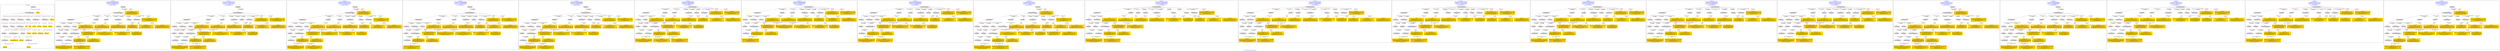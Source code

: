 digraph n0 {
fontcolor="blue"
remincross="true"
label="s25-s-oakland-museum-paintings.json"
subgraph cluster_0 {
label="1-correct model"
n2[style="filled",color="white",fillcolor="lightgray",label="E12_Production1"];
n3[style="filled",color="white",fillcolor="lightgray",label="E21_Person1"];
n4[style="filled",color="white",fillcolor="lightgray",label="E55_Type1"];
n5[style="filled",color="white",fillcolor="lightgray",label="E52_Time-Span3"];
n6[style="filled",color="white",fillcolor="lightgray",label="E69_Death1"];
n7[style="filled",color="white",fillcolor="lightgray",label="E82_Actor_Appellation1"];
n8[style="filled",color="white",fillcolor="lightgray",label="E67_Birth1"];
n9[shape="plaintext",style="filled",fillcolor="gold",label="Artist_URI"];
n10[style="filled",color="white",fillcolor="lightgray",label="E22_Man-Made_Object1"];
n11[style="filled",color="white",fillcolor="lightgray",label="E35_Title1"];
n12[style="filled",color="white",fillcolor="lightgray",label="E8_Acquisition1"];
n13[style="filled",color="white",fillcolor="lightgray",label="E55_Type2"];
n14[style="filled",color="white",fillcolor="lightgray",label="E54_Dimension1"];
n15[style="filled",color="white",fillcolor="lightgray",label="E34_Inscription1"];
n16[shape="plaintext",style="filled",fillcolor="gold",label="Object_uri"];
n17[shape="plaintext",style="filled",fillcolor="gold",label="Inscription"];
n18[shape="plaintext",style="filled",fillcolor="gold",label="Title"];
n19[style="filled",color="white",fillcolor="lightgray",label="E38_Image1"];
n20[shape="plaintext",style="filled",fillcolor="gold",label="Pic_URL"];
n21[style="filled",color="white",fillcolor="lightgray",label="E52_Time-Span1"];
n22[shape="plaintext",style="filled",fillcolor="gold",label="BirthDate"];
n23[style="filled",color="white",fillcolor="lightgray",label="E52_Time-Span2"];
n24[shape="plaintext",style="filled",fillcolor="gold",label="DeathDate"];
n25[shape="plaintext",style="filled",fillcolor="gold",label="Date_made"];
n26[shape="plaintext",style="filled",fillcolor="gold",label="Dimensions"];
n27[shape="plaintext",style="filled",fillcolor="gold",label="Subtype_URI"];
n28[shape="plaintext",style="filled",fillcolor="gold",label="Subtype_of_Art"];
n29[shape="plaintext",style="filled",fillcolor="gold",label="Type_URI"];
n30[shape="plaintext",style="filled",fillcolor="gold",label="Type_of_Art"];
n31[shape="plaintext",style="filled",fillcolor="gold",label="Artist_Appellation_URI"];
n32[shape="plaintext",style="filled",fillcolor="gold",label="ArtistName"];
n33[shape="plaintext",style="filled",fillcolor="gold",label="Credit"];
}
subgraph cluster_1 {
label="candidate 0\nlink coherence:0.9354838709677419\nnode coherence:0.9310344827586207\nconfidence:0.3487006220918267\nmapping score:0.45782836828348245\ncost:30.9983\n-precision:0.71-recall:0.71"
n35[style="filled",color="white",fillcolor="lightgray",label="E12_Production1"];
n36[style="filled",color="white",fillcolor="lightgray",label="E21_Person1"];
n37[style="filled",color="white",fillcolor="lightgray",label="E52_Time-Span2"];
n38[style="filled",color="white",fillcolor="lightgray",label="E55_Type1"];
n39[style="filled",color="white",fillcolor="lightgray",label="E67_Birth1"];
n40[style="filled",color="white",fillcolor="lightgray",label="E69_Death1"];
n41[style="filled",color="white",fillcolor="lightgray",label="E82_Actor_Appellation1"];
n42[style="filled",color="white",fillcolor="lightgray",label="E22_Man-Made_Object1"];
n43[style="filled",color="white",fillcolor="lightgray",label="E30_Right1"];
n44[style="filled",color="white",fillcolor="lightgray",label="E35_Title1"];
n45[style="filled",color="white",fillcolor="lightgray",label="E54_Dimension1"];
n46[style="filled",color="white",fillcolor="lightgray",label="E55_Type2"];
n47[style="filled",color="white",fillcolor="lightgray",label="E8_Acquisition1"];
n48[style="filled",color="white",fillcolor="lightgray",label="E38_Image1"];
n49[style="filled",color="white",fillcolor="lightgray",label="E52_Time-Span1"];
n50[style="filled",color="white",fillcolor="lightgray",label="E52_Time-Span3"];
n51[shape="plaintext",style="filled",fillcolor="gold",label="Artist_Appellation_URI\n[E82_Actor_Appellation,classLink,0.866]\n[E21_Person,classLink,0.059]\n[E39_Actor,classLink,0.056]\n[E30_Right,P3_has_note,0.018]"];
n52[shape="plaintext",style="filled",fillcolor="gold",label="Type_URI\n[E55_Type,classLink,0.554]\n[E55_Type,label,0.168]\n[E74_Group,classLink,0.154]\n[E57_Material,classLink,0.125]"];
n53[shape="plaintext",style="filled",fillcolor="gold",label="Dimensions\n[E54_Dimension,P3_has_note,0.613]\n[E22_Man-Made_Object,P3_has_note,0.192]\n[E73_Information_Object,P3_has_note,0.115]\n[E33_Linguistic_Object,P3_has_note,0.08]"];
n54[shape="plaintext",style="filled",fillcolor="gold",label="Object_uri\n[E30_Right,P3_has_note,0.43]\n[E82_Actor_Appellation,label,0.227]\n[E8_Acquisition,P3_has_note,0.208]\n[E35_Title,label,0.135]"];
n55[shape="plaintext",style="filled",fillcolor="gold",label="Inscription\n[E22_Man-Made_Object,P3_has_note,0.286]\n[E73_Information_Object,P3_has_note,0.248]\n[E35_Title,label,0.246]\n[E33_Linguistic_Object,P3_has_note,0.221]"];
n56[shape="plaintext",style="filled",fillcolor="gold",label="Pic_URL\n[E38_Image,classLink,0.629]\n[E78_Collection,classLink,0.153]\n[E22_Man-Made_Object,classLink,0.129]\n[E21_Person,classLink,0.089]"];
n57[shape="plaintext",style="filled",fillcolor="gold",label="BirthDate\n[E52_Time-Span,P82a_begin_of_the_begin,0.374]\n[E52_Time-Span,P82_at_some_time_within,0.341]\n[E52_Time-Span,P82b_end_of_the_end,0.214]\n[E52_Time-Span,label,0.07]"];
n58[shape="plaintext",style="filled",fillcolor="gold",label="Credit\n[E8_Acquisition,P3_has_note,0.43]\n[E30_Right,P3_has_note,0.418]\n[E33_Linguistic_Object,P3_has_note,0.077]\n[E22_Man-Made_Object,P3_has_note,0.075]"];
n59[shape="plaintext",style="filled",fillcolor="gold",label="Title\n[E35_Title,label,0.331]\n[E22_Man-Made_Object,P3_has_note,0.275]\n[E73_Information_Object,P3_has_note,0.23]\n[E33_Linguistic_Object,P3_has_note,0.165]"];
n60[shape="plaintext",style="filled",fillcolor="gold",label="Artist_URI\n[E21_Person,classLink,0.34]\n[E39_Actor,classLink,0.324]\n[E82_Actor_Appellation,classLink,0.23]\n[E30_Right,P3_has_note,0.105]"];
n61[shape="plaintext",style="filled",fillcolor="gold",label="DeathDate\n[E52_Time-Span,P82b_end_of_the_end,0.327]\n[E12_Production,P3_has_note,0.3]\n[E52_Time-Span,P82_at_some_time_within,0.255]\n[E35_Title,label,0.119]"];
n62[shape="plaintext",style="filled",fillcolor="gold",label="Date_made\n[E52_Time-Span,P82_at_some_time_within,0.505]\n[E52_Time-Span,P82b_end_of_the_end,0.243]\n[E35_Title,label,0.127]\n[E52_Time-Span,P82a_begin_of_the_begin,0.126]"];
n63[shape="plaintext",style="filled",fillcolor="gold",label="Subtype_of_Art\n[E29_Design_or_Procedure,P3_has_note,0.346]\n[E57_Material,label,0.268]\n[E55_Type,label,0.253]\n[E57_Material,classLink,0.132]"];
n64[shape="plaintext",style="filled",fillcolor="gold",label="Type_of_Art\n[E21_Person,P3_has_note,0.276]\n[E55_Type,label,0.273]\n[E55_Type,classLink,0.273]\n[E33_Linguistic_Object,P3_has_note,0.179]"];
n65[shape="plaintext",style="filled",fillcolor="gold",label="Subtype_URI\n[E55_Type,classLink,0.392]\n[E57_Material,classLink,0.382]\n[E74_Group,classLink,0.19]\n[E55_Type,label,0.036]"];
n66[shape="plaintext",style="filled",fillcolor="gold",label="ArtistName\n[E82_Actor_Appellation,label,0.378]\n[E22_Man-Made_Object,P3_has_note,0.225]\n[E8_Acquisition,P3_has_note,0.214]\n[E73_Information_Object,P3_has_note,0.182]"];
}
subgraph cluster_2 {
label="candidate 1\nlink coherence:0.9354838709677419\nnode coherence:0.9285714285714286\nconfidence:0.3174388412176587\nmapping score:0.4570034232630291\ncost:30.9983\n-precision:0.68-recall:0.68"
n68[style="filled",color="white",fillcolor="lightgray",label="E12_Production1"];
n69[style="filled",color="white",fillcolor="lightgray",label="E21_Person1"];
n70[style="filled",color="white",fillcolor="lightgray",label="E52_Time-Span2"];
n71[style="filled",color="white",fillcolor="lightgray",label="E55_Type1"];
n72[style="filled",color="white",fillcolor="lightgray",label="E67_Birth1"];
n73[style="filled",color="white",fillcolor="lightgray",label="E69_Death1"];
n74[style="filled",color="white",fillcolor="lightgray",label="E82_Actor_Appellation1"];
n75[style="filled",color="white",fillcolor="lightgray",label="E22_Man-Made_Object1"];
n76[style="filled",color="white",fillcolor="lightgray",label="E30_Right1"];
n77[style="filled",color="white",fillcolor="lightgray",label="E35_Title1"];
n78[style="filled",color="white",fillcolor="lightgray",label="E54_Dimension1"];
n79[style="filled",color="white",fillcolor="lightgray",label="E55_Type2"];
n80[style="filled",color="white",fillcolor="lightgray",label="E8_Acquisition1"];
n81[style="filled",color="white",fillcolor="lightgray",label="E38_Image1"];
n82[style="filled",color="white",fillcolor="lightgray",label="E52_Time-Span1"];
n83[style="filled",color="white",fillcolor="lightgray",label="E52_Time-Span3"];
n84[shape="plaintext",style="filled",fillcolor="gold",label="Pic_URL\n[E38_Image,classLink,0.629]\n[E78_Collection,classLink,0.153]\n[E22_Man-Made_Object,classLink,0.129]\n[E21_Person,classLink,0.089]"];
n85[shape="plaintext",style="filled",fillcolor="gold",label="Artist_Appellation_URI\n[E82_Actor_Appellation,classLink,0.866]\n[E21_Person,classLink,0.059]\n[E39_Actor,classLink,0.056]\n[E30_Right,P3_has_note,0.018]"];
n86[shape="plaintext",style="filled",fillcolor="gold",label="Type_URI\n[E55_Type,classLink,0.554]\n[E55_Type,label,0.168]\n[E74_Group,classLink,0.154]\n[E57_Material,classLink,0.125]"];
n87[shape="plaintext",style="filled",fillcolor="gold",label="Dimensions\n[E54_Dimension,P3_has_note,0.613]\n[E22_Man-Made_Object,P3_has_note,0.192]\n[E73_Information_Object,P3_has_note,0.115]\n[E33_Linguistic_Object,P3_has_note,0.08]"];
n88[shape="plaintext",style="filled",fillcolor="gold",label="Object_uri\n[E30_Right,P3_has_note,0.43]\n[E82_Actor_Appellation,label,0.227]\n[E8_Acquisition,P3_has_note,0.208]\n[E35_Title,label,0.135]"];
n89[shape="plaintext",style="filled",fillcolor="gold",label="Inscription\n[E22_Man-Made_Object,P3_has_note,0.286]\n[E73_Information_Object,P3_has_note,0.248]\n[E35_Title,label,0.246]\n[E33_Linguistic_Object,P3_has_note,0.221]"];
n90[shape="plaintext",style="filled",fillcolor="gold",label="BirthDate\n[E52_Time-Span,P82a_begin_of_the_begin,0.374]\n[E52_Time-Span,P82_at_some_time_within,0.341]\n[E52_Time-Span,P82b_end_of_the_end,0.214]\n[E52_Time-Span,label,0.07]"];
n91[shape="plaintext",style="filled",fillcolor="gold",label="Credit\n[E8_Acquisition,P3_has_note,0.43]\n[E30_Right,P3_has_note,0.418]\n[E33_Linguistic_Object,P3_has_note,0.077]\n[E22_Man-Made_Object,P3_has_note,0.075]"];
n92[shape="plaintext",style="filled",fillcolor="gold",label="Title\n[E35_Title,label,0.331]\n[E22_Man-Made_Object,P3_has_note,0.275]\n[E73_Information_Object,P3_has_note,0.23]\n[E33_Linguistic_Object,P3_has_note,0.165]"];
n93[shape="plaintext",style="filled",fillcolor="gold",label="Artist_URI\n[E21_Person,classLink,0.34]\n[E39_Actor,classLink,0.324]\n[E82_Actor_Appellation,classLink,0.23]\n[E30_Right,P3_has_note,0.105]"];
n94[shape="plaintext",style="filled",fillcolor="gold",label="DeathDate\n[E52_Time-Span,P82b_end_of_the_end,0.327]\n[E12_Production,P3_has_note,0.3]\n[E52_Time-Span,P82_at_some_time_within,0.255]\n[E35_Title,label,0.119]"];
n95[shape="plaintext",style="filled",fillcolor="gold",label="Date_made\n[E52_Time-Span,P82_at_some_time_within,0.505]\n[E52_Time-Span,P82b_end_of_the_end,0.243]\n[E35_Title,label,0.127]\n[E52_Time-Span,P82a_begin_of_the_begin,0.126]"];
n96[shape="plaintext",style="filled",fillcolor="gold",label="Subtype_of_Art\n[E29_Design_or_Procedure,P3_has_note,0.346]\n[E57_Material,label,0.268]\n[E55_Type,label,0.253]\n[E57_Material,classLink,0.132]"];
n97[shape="plaintext",style="filled",fillcolor="gold",label="Type_of_Art\n[E21_Person,P3_has_note,0.276]\n[E55_Type,label,0.273]\n[E55_Type,classLink,0.273]\n[E33_Linguistic_Object,P3_has_note,0.179]"];
n98[shape="plaintext",style="filled",fillcolor="gold",label="Subtype_URI\n[E55_Type,classLink,0.392]\n[E57_Material,classLink,0.382]\n[E74_Group,classLink,0.19]\n[E55_Type,label,0.036]"];
n99[shape="plaintext",style="filled",fillcolor="gold",label="ArtistName\n[E82_Actor_Appellation,label,0.378]\n[E22_Man-Made_Object,P3_has_note,0.225]\n[E8_Acquisition,P3_has_note,0.214]\n[E73_Information_Object,P3_has_note,0.182]"];
}
subgraph cluster_3 {
label="candidate 10\nlink coherence:0.896551724137931\nnode coherence:0.8928571428571429\nconfidence:0.35320305738041163\nmapping score:0.4570200667458515\ncost:127.9985\n-precision:0.72-recall:0.68"
n101[style="filled",color="white",fillcolor="lightgray",label="E12_Production1"];
n102[style="filled",color="white",fillcolor="lightgray",label="E21_Person1"];
n103[style="filled",color="white",fillcolor="lightgray",label="E52_Time-Span2"];
n104[style="filled",color="white",fillcolor="lightgray",label="E55_Type1"];
n105[style="filled",color="white",fillcolor="lightgray",label="E67_Birth1"];
n106[style="filled",color="white",fillcolor="lightgray",label="E82_Actor_Appellation1"];
n107[style="filled",color="white",fillcolor="lightgray",label="E22_Man-Made_Object1"];
n108[style="filled",color="white",fillcolor="lightgray",label="E30_Right1"];
n109[style="filled",color="white",fillcolor="lightgray",label="E35_Title1"];
n110[style="filled",color="white",fillcolor="lightgray",label="E54_Dimension1"];
n111[style="filled",color="white",fillcolor="lightgray",label="E55_Type2"];
n112[style="filled",color="white",fillcolor="lightgray",label="E8_Acquisition1"];
n113[style="filled",color="white",fillcolor="lightgray",label="E38_Image1"];
n114[style="filled",color="white",fillcolor="lightgray",label="E52_Time-Span1"];
n115[shape="plaintext",style="filled",fillcolor="gold",label="Artist_Appellation_URI\n[E82_Actor_Appellation,classLink,0.866]\n[E21_Person,classLink,0.059]\n[E39_Actor,classLink,0.056]\n[E30_Right,P3_has_note,0.018]"];
n116[shape="plaintext",style="filled",fillcolor="gold",label="Type_URI\n[E55_Type,classLink,0.554]\n[E55_Type,label,0.168]\n[E74_Group,classLink,0.154]\n[E57_Material,classLink,0.125]"];
n117[shape="plaintext",style="filled",fillcolor="gold",label="Dimensions\n[E54_Dimension,P3_has_note,0.613]\n[E22_Man-Made_Object,P3_has_note,0.192]\n[E73_Information_Object,P3_has_note,0.115]\n[E33_Linguistic_Object,P3_has_note,0.08]"];
n118[shape="plaintext",style="filled",fillcolor="gold",label="Object_uri\n[E30_Right,P3_has_note,0.43]\n[E82_Actor_Appellation,label,0.227]\n[E8_Acquisition,P3_has_note,0.208]\n[E35_Title,label,0.135]"];
n119[shape="plaintext",style="filled",fillcolor="gold",label="Inscription\n[E22_Man-Made_Object,P3_has_note,0.286]\n[E73_Information_Object,P3_has_note,0.248]\n[E35_Title,label,0.246]\n[E33_Linguistic_Object,P3_has_note,0.221]"];
n120[shape="plaintext",style="filled",fillcolor="gold",label="Pic_URL\n[E38_Image,classLink,0.629]\n[E78_Collection,classLink,0.153]\n[E22_Man-Made_Object,classLink,0.129]\n[E21_Person,classLink,0.089]"];
n121[shape="plaintext",style="filled",fillcolor="gold",label="BirthDate\n[E52_Time-Span,P82a_begin_of_the_begin,0.374]\n[E52_Time-Span,P82_at_some_time_within,0.341]\n[E52_Time-Span,P82b_end_of_the_end,0.214]\n[E52_Time-Span,label,0.07]"];
n122[shape="plaintext",style="filled",fillcolor="gold",label="Credit\n[E8_Acquisition,P3_has_note,0.43]\n[E30_Right,P3_has_note,0.418]\n[E33_Linguistic_Object,P3_has_note,0.077]\n[E22_Man-Made_Object,P3_has_note,0.075]"];
n123[shape="plaintext",style="filled",fillcolor="gold",label="Date_made\n[E52_Time-Span,P82_at_some_time_within,0.505]\n[E52_Time-Span,P82b_end_of_the_end,0.243]\n[E35_Title,label,0.127]\n[E52_Time-Span,P82a_begin_of_the_begin,0.126]"];
n124[shape="plaintext",style="filled",fillcolor="gold",label="Title\n[E35_Title,label,0.331]\n[E22_Man-Made_Object,P3_has_note,0.275]\n[E73_Information_Object,P3_has_note,0.23]\n[E33_Linguistic_Object,P3_has_note,0.165]"];
n125[shape="plaintext",style="filled",fillcolor="gold",label="Artist_URI\n[E21_Person,classLink,0.34]\n[E39_Actor,classLink,0.324]\n[E82_Actor_Appellation,classLink,0.23]\n[E30_Right,P3_has_note,0.105]"];
n126[shape="plaintext",style="filled",fillcolor="gold",label="Subtype_of_Art\n[E29_Design_or_Procedure,P3_has_note,0.346]\n[E57_Material,label,0.268]\n[E55_Type,label,0.253]\n[E57_Material,classLink,0.132]"];
n127[shape="plaintext",style="filled",fillcolor="gold",label="Type_of_Art\n[E21_Person,P3_has_note,0.276]\n[E55_Type,label,0.273]\n[E55_Type,classLink,0.273]\n[E33_Linguistic_Object,P3_has_note,0.179]"];
n128[shape="plaintext",style="filled",fillcolor="gold",label="DeathDate\n[E52_Time-Span,P82b_end_of_the_end,0.327]\n[E12_Production,P3_has_note,0.3]\n[E52_Time-Span,P82_at_some_time_within,0.255]\n[E35_Title,label,0.119]"];
n129[shape="plaintext",style="filled",fillcolor="gold",label="Subtype_URI\n[E55_Type,classLink,0.392]\n[E57_Material,classLink,0.382]\n[E74_Group,classLink,0.19]\n[E55_Type,label,0.036]"];
n130[shape="plaintext",style="filled",fillcolor="gold",label="ArtistName\n[E82_Actor_Appellation,label,0.378]\n[E22_Man-Made_Object,P3_has_note,0.225]\n[E8_Acquisition,P3_has_note,0.214]\n[E73_Information_Object,P3_has_note,0.182]"];
}
subgraph cluster_4 {
label="candidate 11\nlink coherence:0.896551724137931\nnode coherence:0.8888888888888888\nconfidence:0.32194127650624366\nmapping score:0.4556933884650442\ncost:28.9985\n-precision:0.62-recall:0.58"
n132[style="filled",color="white",fillcolor="lightgray",label="E12_Production1"];
n133[style="filled",color="white",fillcolor="lightgray",label="E21_Person1"];
n134[style="filled",color="white",fillcolor="lightgray",label="E52_Time-Span2"];
n135[style="filled",color="white",fillcolor="lightgray",label="E55_Type1"];
n136[style="filled",color="white",fillcolor="lightgray",label="E67_Birth1"];
n137[style="filled",color="white",fillcolor="lightgray",label="E82_Actor_Appellation1"];
n138[style="filled",color="white",fillcolor="lightgray",label="E22_Man-Made_Object1"];
n139[style="filled",color="white",fillcolor="lightgray",label="E30_Right1"];
n140[style="filled",color="white",fillcolor="lightgray",label="E35_Title1"];
n141[style="filled",color="white",fillcolor="lightgray",label="E54_Dimension1"];
n142[style="filled",color="white",fillcolor="lightgray",label="E55_Type2"];
n143[style="filled",color="white",fillcolor="lightgray",label="E8_Acquisition1"];
n144[style="filled",color="white",fillcolor="lightgray",label="E38_Image1"];
n145[style="filled",color="white",fillcolor="lightgray",label="E52_Time-Span1"];
n146[shape="plaintext",style="filled",fillcolor="gold",label="Pic_URL\n[E38_Image,classLink,0.629]\n[E78_Collection,classLink,0.153]\n[E22_Man-Made_Object,classLink,0.129]\n[E21_Person,classLink,0.089]"];
n147[shape="plaintext",style="filled",fillcolor="gold",label="Artist_Appellation_URI\n[E82_Actor_Appellation,classLink,0.866]\n[E21_Person,classLink,0.059]\n[E39_Actor,classLink,0.056]\n[E30_Right,P3_has_note,0.018]"];
n148[shape="plaintext",style="filled",fillcolor="gold",label="Type_URI\n[E55_Type,classLink,0.554]\n[E55_Type,label,0.168]\n[E74_Group,classLink,0.154]\n[E57_Material,classLink,0.125]"];
n149[shape="plaintext",style="filled",fillcolor="gold",label="Dimensions\n[E54_Dimension,P3_has_note,0.613]\n[E22_Man-Made_Object,P3_has_note,0.192]\n[E73_Information_Object,P3_has_note,0.115]\n[E33_Linguistic_Object,P3_has_note,0.08]"];
n150[shape="plaintext",style="filled",fillcolor="gold",label="Object_uri\n[E30_Right,P3_has_note,0.43]\n[E82_Actor_Appellation,label,0.227]\n[E8_Acquisition,P3_has_note,0.208]\n[E35_Title,label,0.135]"];
n151[shape="plaintext",style="filled",fillcolor="gold",label="Inscription\n[E22_Man-Made_Object,P3_has_note,0.286]\n[E73_Information_Object,P3_has_note,0.248]\n[E35_Title,label,0.246]\n[E33_Linguistic_Object,P3_has_note,0.221]"];
n152[shape="plaintext",style="filled",fillcolor="gold",label="Date_made\n[E52_Time-Span,P82_at_some_time_within,0.505]\n[E52_Time-Span,P82b_end_of_the_end,0.243]\n[E35_Title,label,0.127]\n[E52_Time-Span,P82a_begin_of_the_begin,0.126]"];
n153[shape="plaintext",style="filled",fillcolor="gold",label="Credit\n[E8_Acquisition,P3_has_note,0.43]\n[E30_Right,P3_has_note,0.418]\n[E33_Linguistic_Object,P3_has_note,0.077]\n[E22_Man-Made_Object,P3_has_note,0.075]"];
n154[shape="plaintext",style="filled",fillcolor="gold",label="BirthDate\n[E52_Time-Span,P82a_begin_of_the_begin,0.374]\n[E52_Time-Span,P82_at_some_time_within,0.341]\n[E52_Time-Span,P82b_end_of_the_end,0.214]\n[E52_Time-Span,label,0.07]"];
n155[shape="plaintext",style="filled",fillcolor="gold",label="Title\n[E35_Title,label,0.331]\n[E22_Man-Made_Object,P3_has_note,0.275]\n[E73_Information_Object,P3_has_note,0.23]\n[E33_Linguistic_Object,P3_has_note,0.165]"];
n156[shape="plaintext",style="filled",fillcolor="gold",label="Artist_URI\n[E21_Person,classLink,0.34]\n[E39_Actor,classLink,0.324]\n[E82_Actor_Appellation,classLink,0.23]\n[E30_Right,P3_has_note,0.105]"];
n157[shape="plaintext",style="filled",fillcolor="gold",label="Subtype_of_Art\n[E29_Design_or_Procedure,P3_has_note,0.346]\n[E57_Material,label,0.268]\n[E55_Type,label,0.253]\n[E57_Material,classLink,0.132]"];
n158[shape="plaintext",style="filled",fillcolor="gold",label="Type_of_Art\n[E21_Person,P3_has_note,0.276]\n[E55_Type,label,0.273]\n[E55_Type,classLink,0.273]\n[E33_Linguistic_Object,P3_has_note,0.179]"];
n159[shape="plaintext",style="filled",fillcolor="gold",label="DeathDate\n[E52_Time-Span,P82b_end_of_the_end,0.327]\n[E12_Production,P3_has_note,0.3]\n[E52_Time-Span,P82_at_some_time_within,0.255]\n[E35_Title,label,0.119]"];
n160[shape="plaintext",style="filled",fillcolor="gold",label="Subtype_URI\n[E55_Type,classLink,0.392]\n[E57_Material,classLink,0.382]\n[E74_Group,classLink,0.19]\n[E55_Type,label,0.036]"];
n161[shape="plaintext",style="filled",fillcolor="gold",label="ArtistName\n[E82_Actor_Appellation,label,0.378]\n[E22_Man-Made_Object,P3_has_note,0.225]\n[E8_Acquisition,P3_has_note,0.214]\n[E73_Information_Object,P3_has_note,0.182]"];
}
subgraph cluster_5 {
label="candidate 12\nlink coherence:0.896551724137931\nnode coherence:0.8888888888888888\nconfidence:0.32194127650624366\nmapping score:0.4556933884650442\ncost:127.9985\n-precision:0.69-recall:0.65"
n163[style="filled",color="white",fillcolor="lightgray",label="E12_Production1"];
n164[style="filled",color="white",fillcolor="lightgray",label="E21_Person1"];
n165[style="filled",color="white",fillcolor="lightgray",label="E52_Time-Span2"];
n166[style="filled",color="white",fillcolor="lightgray",label="E55_Type1"];
n167[style="filled",color="white",fillcolor="lightgray",label="E67_Birth1"];
n168[style="filled",color="white",fillcolor="lightgray",label="E82_Actor_Appellation1"];
n169[style="filled",color="white",fillcolor="lightgray",label="E22_Man-Made_Object1"];
n170[style="filled",color="white",fillcolor="lightgray",label="E30_Right1"];
n171[style="filled",color="white",fillcolor="lightgray",label="E35_Title1"];
n172[style="filled",color="white",fillcolor="lightgray",label="E54_Dimension1"];
n173[style="filled",color="white",fillcolor="lightgray",label="E55_Type2"];
n174[style="filled",color="white",fillcolor="lightgray",label="E8_Acquisition1"];
n175[style="filled",color="white",fillcolor="lightgray",label="E38_Image1"];
n176[style="filled",color="white",fillcolor="lightgray",label="E52_Time-Span1"];
n177[shape="plaintext",style="filled",fillcolor="gold",label="Pic_URL\n[E38_Image,classLink,0.629]\n[E78_Collection,classLink,0.153]\n[E22_Man-Made_Object,classLink,0.129]\n[E21_Person,classLink,0.089]"];
n178[shape="plaintext",style="filled",fillcolor="gold",label="Artist_Appellation_URI\n[E82_Actor_Appellation,classLink,0.866]\n[E21_Person,classLink,0.059]\n[E39_Actor,classLink,0.056]\n[E30_Right,P3_has_note,0.018]"];
n179[shape="plaintext",style="filled",fillcolor="gold",label="Type_URI\n[E55_Type,classLink,0.554]\n[E55_Type,label,0.168]\n[E74_Group,classLink,0.154]\n[E57_Material,classLink,0.125]"];
n180[shape="plaintext",style="filled",fillcolor="gold",label="Dimensions\n[E54_Dimension,P3_has_note,0.613]\n[E22_Man-Made_Object,P3_has_note,0.192]\n[E73_Information_Object,P3_has_note,0.115]\n[E33_Linguistic_Object,P3_has_note,0.08]"];
n181[shape="plaintext",style="filled",fillcolor="gold",label="Object_uri\n[E30_Right,P3_has_note,0.43]\n[E82_Actor_Appellation,label,0.227]\n[E8_Acquisition,P3_has_note,0.208]\n[E35_Title,label,0.135]"];
n182[shape="plaintext",style="filled",fillcolor="gold",label="Inscription\n[E22_Man-Made_Object,P3_has_note,0.286]\n[E73_Information_Object,P3_has_note,0.248]\n[E35_Title,label,0.246]\n[E33_Linguistic_Object,P3_has_note,0.221]"];
n183[shape="plaintext",style="filled",fillcolor="gold",label="BirthDate\n[E52_Time-Span,P82a_begin_of_the_begin,0.374]\n[E52_Time-Span,P82_at_some_time_within,0.341]\n[E52_Time-Span,P82b_end_of_the_end,0.214]\n[E52_Time-Span,label,0.07]"];
n184[shape="plaintext",style="filled",fillcolor="gold",label="Credit\n[E8_Acquisition,P3_has_note,0.43]\n[E30_Right,P3_has_note,0.418]\n[E33_Linguistic_Object,P3_has_note,0.077]\n[E22_Man-Made_Object,P3_has_note,0.075]"];
n185[shape="plaintext",style="filled",fillcolor="gold",label="Date_made\n[E52_Time-Span,P82_at_some_time_within,0.505]\n[E52_Time-Span,P82b_end_of_the_end,0.243]\n[E35_Title,label,0.127]\n[E52_Time-Span,P82a_begin_of_the_begin,0.126]"];
n186[shape="plaintext",style="filled",fillcolor="gold",label="Title\n[E35_Title,label,0.331]\n[E22_Man-Made_Object,P3_has_note,0.275]\n[E73_Information_Object,P3_has_note,0.23]\n[E33_Linguistic_Object,P3_has_note,0.165]"];
n187[shape="plaintext",style="filled",fillcolor="gold",label="Artist_URI\n[E21_Person,classLink,0.34]\n[E39_Actor,classLink,0.324]\n[E82_Actor_Appellation,classLink,0.23]\n[E30_Right,P3_has_note,0.105]"];
n188[shape="plaintext",style="filled",fillcolor="gold",label="Subtype_of_Art\n[E29_Design_or_Procedure,P3_has_note,0.346]\n[E57_Material,label,0.268]\n[E55_Type,label,0.253]\n[E57_Material,classLink,0.132]"];
n189[shape="plaintext",style="filled",fillcolor="gold",label="Type_of_Art\n[E21_Person,P3_has_note,0.276]\n[E55_Type,label,0.273]\n[E55_Type,classLink,0.273]\n[E33_Linguistic_Object,P3_has_note,0.179]"];
n190[shape="plaintext",style="filled",fillcolor="gold",label="DeathDate\n[E52_Time-Span,P82b_end_of_the_end,0.327]\n[E12_Production,P3_has_note,0.3]\n[E52_Time-Span,P82_at_some_time_within,0.255]\n[E35_Title,label,0.119]"];
n191[shape="plaintext",style="filled",fillcolor="gold",label="Subtype_URI\n[E55_Type,classLink,0.392]\n[E57_Material,classLink,0.382]\n[E74_Group,classLink,0.19]\n[E55_Type,label,0.036]"];
n192[shape="plaintext",style="filled",fillcolor="gold",label="ArtistName\n[E82_Actor_Appellation,label,0.378]\n[E22_Man-Made_Object,P3_has_note,0.225]\n[E8_Acquisition,P3_has_note,0.214]\n[E73_Information_Object,P3_has_note,0.182]"];
}
subgraph cluster_6 {
label="candidate 13\nlink coherence:0.896551724137931\nnode coherence:0.8888888888888888\nconfidence:0.32194127650624366\nmapping score:0.4556933884650442\ncost:127.99854\n-precision:0.66-recall:0.61"
n194[style="filled",color="white",fillcolor="lightgray",label="E12_Production1"];
n195[style="filled",color="white",fillcolor="lightgray",label="E21_Person1"];
n196[style="filled",color="white",fillcolor="lightgray",label="E55_Type1"];
n197[style="filled",color="white",fillcolor="lightgray",label="E67_Birth1"];
n198[style="filled",color="white",fillcolor="lightgray",label="E69_Death1"];
n199[style="filled",color="white",fillcolor="lightgray",label="E82_Actor_Appellation1"];
n200[style="filled",color="white",fillcolor="lightgray",label="E22_Man-Made_Object1"];
n201[style="filled",color="white",fillcolor="lightgray",label="E30_Right1"];
n202[style="filled",color="white",fillcolor="lightgray",label="E35_Title1"];
n203[style="filled",color="white",fillcolor="lightgray",label="E54_Dimension1"];
n204[style="filled",color="white",fillcolor="lightgray",label="E55_Type2"];
n205[style="filled",color="white",fillcolor="lightgray",label="E8_Acquisition1"];
n206[style="filled",color="white",fillcolor="lightgray",label="E52_Time-Span1"];
n207[style="filled",color="white",fillcolor="lightgray",label="E52_Time-Span3"];
n208[shape="plaintext",style="filled",fillcolor="gold",label="Pic_URL\n[E38_Image,classLink,0.629]\n[E78_Collection,classLink,0.153]\n[E22_Man-Made_Object,classLink,0.129]\n[E21_Person,classLink,0.089]"];
n209[shape="plaintext",style="filled",fillcolor="gold",label="Artist_Appellation_URI\n[E82_Actor_Appellation,classLink,0.866]\n[E21_Person,classLink,0.059]\n[E39_Actor,classLink,0.056]\n[E30_Right,P3_has_note,0.018]"];
n210[shape="plaintext",style="filled",fillcolor="gold",label="Type_URI\n[E55_Type,classLink,0.554]\n[E55_Type,label,0.168]\n[E74_Group,classLink,0.154]\n[E57_Material,classLink,0.125]"];
n211[shape="plaintext",style="filled",fillcolor="gold",label="Dimensions\n[E54_Dimension,P3_has_note,0.613]\n[E22_Man-Made_Object,P3_has_note,0.192]\n[E73_Information_Object,P3_has_note,0.115]\n[E33_Linguistic_Object,P3_has_note,0.08]"];
n212[shape="plaintext",style="filled",fillcolor="gold",label="Object_uri\n[E30_Right,P3_has_note,0.43]\n[E82_Actor_Appellation,label,0.227]\n[E8_Acquisition,P3_has_note,0.208]\n[E35_Title,label,0.135]"];
n213[shape="plaintext",style="filled",fillcolor="gold",label="Inscription\n[E22_Man-Made_Object,P3_has_note,0.286]\n[E73_Information_Object,P3_has_note,0.248]\n[E35_Title,label,0.246]\n[E33_Linguistic_Object,P3_has_note,0.221]"];
n214[shape="plaintext",style="filled",fillcolor="gold",label="BirthDate\n[E52_Time-Span,P82a_begin_of_the_begin,0.374]\n[E52_Time-Span,P82_at_some_time_within,0.341]\n[E52_Time-Span,P82b_end_of_the_end,0.214]\n[E52_Time-Span,label,0.07]"];
n215[shape="plaintext",style="filled",fillcolor="gold",label="Credit\n[E8_Acquisition,P3_has_note,0.43]\n[E30_Right,P3_has_note,0.418]\n[E33_Linguistic_Object,P3_has_note,0.077]\n[E22_Man-Made_Object,P3_has_note,0.075]"];
n216[shape="plaintext",style="filled",fillcolor="gold",label="Title\n[E35_Title,label,0.331]\n[E22_Man-Made_Object,P3_has_note,0.275]\n[E73_Information_Object,P3_has_note,0.23]\n[E33_Linguistic_Object,P3_has_note,0.165]"];
n217[shape="plaintext",style="filled",fillcolor="gold",label="Artist_URI\n[E21_Person,classLink,0.34]\n[E39_Actor,classLink,0.324]\n[E82_Actor_Appellation,classLink,0.23]\n[E30_Right,P3_has_note,0.105]"];
n218[shape="plaintext",style="filled",fillcolor="gold",label="Date_made\n[E52_Time-Span,P82_at_some_time_within,0.505]\n[E52_Time-Span,P82b_end_of_the_end,0.243]\n[E35_Title,label,0.127]\n[E52_Time-Span,P82a_begin_of_the_begin,0.126]"];
n219[shape="plaintext",style="filled",fillcolor="gold",label="Subtype_of_Art\n[E29_Design_or_Procedure,P3_has_note,0.346]\n[E57_Material,label,0.268]\n[E55_Type,label,0.253]\n[E57_Material,classLink,0.132]"];
n220[shape="plaintext",style="filled",fillcolor="gold",label="Type_of_Art\n[E21_Person,P3_has_note,0.276]\n[E55_Type,label,0.273]\n[E55_Type,classLink,0.273]\n[E33_Linguistic_Object,P3_has_note,0.179]"];
n221[shape="plaintext",style="filled",fillcolor="gold",label="DeathDate\n[E52_Time-Span,P82b_end_of_the_end,0.327]\n[E12_Production,P3_has_note,0.3]\n[E52_Time-Span,P82_at_some_time_within,0.255]\n[E35_Title,label,0.119]"];
n222[shape="plaintext",style="filled",fillcolor="gold",label="Subtype_URI\n[E55_Type,classLink,0.392]\n[E57_Material,classLink,0.382]\n[E74_Group,classLink,0.19]\n[E55_Type,label,0.036]"];
n223[shape="plaintext",style="filled",fillcolor="gold",label="ArtistName\n[E82_Actor_Appellation,label,0.378]\n[E22_Man-Made_Object,P3_has_note,0.225]\n[E8_Acquisition,P3_has_note,0.214]\n[E73_Information_Object,P3_has_note,0.182]"];
}
subgraph cluster_7 {
label="candidate 14\nlink coherence:0.8928571428571429\nnode coherence:0.8888888888888888\nconfidence:0.32194127650624366\nmapping score:0.4556933884650442\ncost:27.99862\n-precision:0.61-recall:0.55"
n225[style="filled",color="white",fillcolor="lightgray",label="E12_Production1"];
n226[style="filled",color="white",fillcolor="lightgray",label="E21_Person1"];
n227[style="filled",color="white",fillcolor="lightgray",label="E52_Time-Span2"];
n228[style="filled",color="white",fillcolor="lightgray",label="E55_Type1"];
n229[style="filled",color="white",fillcolor="lightgray",label="E67_Birth1"];
n230[style="filled",color="white",fillcolor="lightgray",label="E82_Actor_Appellation1"];
n231[style="filled",color="white",fillcolor="lightgray",label="E22_Man-Made_Object1"];
n232[style="filled",color="white",fillcolor="lightgray",label="E30_Right1"];
n233[style="filled",color="white",fillcolor="lightgray",label="E35_Title1"];
n234[style="filled",color="white",fillcolor="lightgray",label="E54_Dimension1"];
n235[style="filled",color="white",fillcolor="lightgray",label="E55_Type2"];
n236[style="filled",color="white",fillcolor="lightgray",label="E8_Acquisition1"];
n237[style="filled",color="white",fillcolor="lightgray",label="E52_Time-Span1"];
n238[shape="plaintext",style="filled",fillcolor="gold",label="Pic_URL\n[E38_Image,classLink,0.629]\n[E78_Collection,classLink,0.153]\n[E22_Man-Made_Object,classLink,0.129]\n[E21_Person,classLink,0.089]"];
n239[shape="plaintext",style="filled",fillcolor="gold",label="Artist_Appellation_URI\n[E82_Actor_Appellation,classLink,0.866]\n[E21_Person,classLink,0.059]\n[E39_Actor,classLink,0.056]\n[E30_Right,P3_has_note,0.018]"];
n240[shape="plaintext",style="filled",fillcolor="gold",label="Type_URI\n[E55_Type,classLink,0.554]\n[E55_Type,label,0.168]\n[E74_Group,classLink,0.154]\n[E57_Material,classLink,0.125]"];
n241[shape="plaintext",style="filled",fillcolor="gold",label="Dimensions\n[E54_Dimension,P3_has_note,0.613]\n[E22_Man-Made_Object,P3_has_note,0.192]\n[E73_Information_Object,P3_has_note,0.115]\n[E33_Linguistic_Object,P3_has_note,0.08]"];
n242[shape="plaintext",style="filled",fillcolor="gold",label="Object_uri\n[E30_Right,P3_has_note,0.43]\n[E82_Actor_Appellation,label,0.227]\n[E8_Acquisition,P3_has_note,0.208]\n[E35_Title,label,0.135]"];
n243[shape="plaintext",style="filled",fillcolor="gold",label="Inscription\n[E22_Man-Made_Object,P3_has_note,0.286]\n[E73_Information_Object,P3_has_note,0.248]\n[E35_Title,label,0.246]\n[E33_Linguistic_Object,P3_has_note,0.221]"];
n244[shape="plaintext",style="filled",fillcolor="gold",label="Date_made\n[E52_Time-Span,P82_at_some_time_within,0.505]\n[E52_Time-Span,P82b_end_of_the_end,0.243]\n[E35_Title,label,0.127]\n[E52_Time-Span,P82a_begin_of_the_begin,0.126]"];
n245[shape="plaintext",style="filled",fillcolor="gold",label="Credit\n[E8_Acquisition,P3_has_note,0.43]\n[E30_Right,P3_has_note,0.418]\n[E33_Linguistic_Object,P3_has_note,0.077]\n[E22_Man-Made_Object,P3_has_note,0.075]"];
n246[shape="plaintext",style="filled",fillcolor="gold",label="BirthDate\n[E52_Time-Span,P82a_begin_of_the_begin,0.374]\n[E52_Time-Span,P82_at_some_time_within,0.341]\n[E52_Time-Span,P82b_end_of_the_end,0.214]\n[E52_Time-Span,label,0.07]"];
n247[shape="plaintext",style="filled",fillcolor="gold",label="Title\n[E35_Title,label,0.331]\n[E22_Man-Made_Object,P3_has_note,0.275]\n[E73_Information_Object,P3_has_note,0.23]\n[E33_Linguistic_Object,P3_has_note,0.165]"];
n248[shape="plaintext",style="filled",fillcolor="gold",label="Artist_URI\n[E21_Person,classLink,0.34]\n[E39_Actor,classLink,0.324]\n[E82_Actor_Appellation,classLink,0.23]\n[E30_Right,P3_has_note,0.105]"];
n249[shape="plaintext",style="filled",fillcolor="gold",label="Subtype_of_Art\n[E29_Design_or_Procedure,P3_has_note,0.346]\n[E57_Material,label,0.268]\n[E55_Type,label,0.253]\n[E57_Material,classLink,0.132]"];
n250[shape="plaintext",style="filled",fillcolor="gold",label="Type_of_Art\n[E21_Person,P3_has_note,0.276]\n[E55_Type,label,0.273]\n[E55_Type,classLink,0.273]\n[E33_Linguistic_Object,P3_has_note,0.179]"];
n251[shape="plaintext",style="filled",fillcolor="gold",label="DeathDate\n[E52_Time-Span,P82b_end_of_the_end,0.327]\n[E12_Production,P3_has_note,0.3]\n[E52_Time-Span,P82_at_some_time_within,0.255]\n[E35_Title,label,0.119]"];
n252[shape="plaintext",style="filled",fillcolor="gold",label="Subtype_URI\n[E55_Type,classLink,0.392]\n[E57_Material,classLink,0.382]\n[E74_Group,classLink,0.19]\n[E55_Type,label,0.036]"];
n253[shape="plaintext",style="filled",fillcolor="gold",label="ArtistName\n[E82_Actor_Appellation,label,0.378]\n[E22_Man-Made_Object,P3_has_note,0.225]\n[E8_Acquisition,P3_has_note,0.214]\n[E73_Information_Object,P3_has_note,0.182]"];
}
subgraph cluster_8 {
label="candidate 15\nlink coherence:0.8928571428571429\nnode coherence:0.8888888888888888\nconfidence:0.32194127650624366\nmapping score:0.4556933884650442\ncost:126.99862\n-precision:0.68-recall:0.61"
n255[style="filled",color="white",fillcolor="lightgray",label="E12_Production1"];
n256[style="filled",color="white",fillcolor="lightgray",label="E21_Person1"];
n257[style="filled",color="white",fillcolor="lightgray",label="E52_Time-Span2"];
n258[style="filled",color="white",fillcolor="lightgray",label="E55_Type1"];
n259[style="filled",color="white",fillcolor="lightgray",label="E67_Birth1"];
n260[style="filled",color="white",fillcolor="lightgray",label="E82_Actor_Appellation1"];
n261[style="filled",color="white",fillcolor="lightgray",label="E22_Man-Made_Object1"];
n262[style="filled",color="white",fillcolor="lightgray",label="E30_Right1"];
n263[style="filled",color="white",fillcolor="lightgray",label="E35_Title1"];
n264[style="filled",color="white",fillcolor="lightgray",label="E54_Dimension1"];
n265[style="filled",color="white",fillcolor="lightgray",label="E55_Type2"];
n266[style="filled",color="white",fillcolor="lightgray",label="E8_Acquisition1"];
n267[style="filled",color="white",fillcolor="lightgray",label="E52_Time-Span1"];
n268[shape="plaintext",style="filled",fillcolor="gold",label="Pic_URL\n[E38_Image,classLink,0.629]\n[E78_Collection,classLink,0.153]\n[E22_Man-Made_Object,classLink,0.129]\n[E21_Person,classLink,0.089]"];
n269[shape="plaintext",style="filled",fillcolor="gold",label="Artist_Appellation_URI\n[E82_Actor_Appellation,classLink,0.866]\n[E21_Person,classLink,0.059]\n[E39_Actor,classLink,0.056]\n[E30_Right,P3_has_note,0.018]"];
n270[shape="plaintext",style="filled",fillcolor="gold",label="Type_URI\n[E55_Type,classLink,0.554]\n[E55_Type,label,0.168]\n[E74_Group,classLink,0.154]\n[E57_Material,classLink,0.125]"];
n271[shape="plaintext",style="filled",fillcolor="gold",label="Dimensions\n[E54_Dimension,P3_has_note,0.613]\n[E22_Man-Made_Object,P3_has_note,0.192]\n[E73_Information_Object,P3_has_note,0.115]\n[E33_Linguistic_Object,P3_has_note,0.08]"];
n272[shape="plaintext",style="filled",fillcolor="gold",label="Object_uri\n[E30_Right,P3_has_note,0.43]\n[E82_Actor_Appellation,label,0.227]\n[E8_Acquisition,P3_has_note,0.208]\n[E35_Title,label,0.135]"];
n273[shape="plaintext",style="filled",fillcolor="gold",label="Inscription\n[E22_Man-Made_Object,P3_has_note,0.286]\n[E73_Information_Object,P3_has_note,0.248]\n[E35_Title,label,0.246]\n[E33_Linguistic_Object,P3_has_note,0.221]"];
n274[shape="plaintext",style="filled",fillcolor="gold",label="BirthDate\n[E52_Time-Span,P82a_begin_of_the_begin,0.374]\n[E52_Time-Span,P82_at_some_time_within,0.341]\n[E52_Time-Span,P82b_end_of_the_end,0.214]\n[E52_Time-Span,label,0.07]"];
n275[shape="plaintext",style="filled",fillcolor="gold",label="Credit\n[E8_Acquisition,P3_has_note,0.43]\n[E30_Right,P3_has_note,0.418]\n[E33_Linguistic_Object,P3_has_note,0.077]\n[E22_Man-Made_Object,P3_has_note,0.075]"];
n276[shape="plaintext",style="filled",fillcolor="gold",label="Date_made\n[E52_Time-Span,P82_at_some_time_within,0.505]\n[E52_Time-Span,P82b_end_of_the_end,0.243]\n[E35_Title,label,0.127]\n[E52_Time-Span,P82a_begin_of_the_begin,0.126]"];
n277[shape="plaintext",style="filled",fillcolor="gold",label="Title\n[E35_Title,label,0.331]\n[E22_Man-Made_Object,P3_has_note,0.275]\n[E73_Information_Object,P3_has_note,0.23]\n[E33_Linguistic_Object,P3_has_note,0.165]"];
n278[shape="plaintext",style="filled",fillcolor="gold",label="Artist_URI\n[E21_Person,classLink,0.34]\n[E39_Actor,classLink,0.324]\n[E82_Actor_Appellation,classLink,0.23]\n[E30_Right,P3_has_note,0.105]"];
n279[shape="plaintext",style="filled",fillcolor="gold",label="Subtype_of_Art\n[E29_Design_or_Procedure,P3_has_note,0.346]\n[E57_Material,label,0.268]\n[E55_Type,label,0.253]\n[E57_Material,classLink,0.132]"];
n280[shape="plaintext",style="filled",fillcolor="gold",label="Type_of_Art\n[E21_Person,P3_has_note,0.276]\n[E55_Type,label,0.273]\n[E55_Type,classLink,0.273]\n[E33_Linguistic_Object,P3_has_note,0.179]"];
n281[shape="plaintext",style="filled",fillcolor="gold",label="DeathDate\n[E52_Time-Span,P82b_end_of_the_end,0.327]\n[E12_Production,P3_has_note,0.3]\n[E52_Time-Span,P82_at_some_time_within,0.255]\n[E35_Title,label,0.119]"];
n282[shape="plaintext",style="filled",fillcolor="gold",label="Subtype_URI\n[E55_Type,classLink,0.392]\n[E57_Material,classLink,0.382]\n[E74_Group,classLink,0.19]\n[E55_Type,label,0.036]"];
n283[shape="plaintext",style="filled",fillcolor="gold",label="ArtistName\n[E82_Actor_Appellation,label,0.378]\n[E22_Man-Made_Object,P3_has_note,0.225]\n[E8_Acquisition,P3_has_note,0.214]\n[E73_Information_Object,P3_has_note,0.182]"];
}
subgraph cluster_9 {
label="candidate 16\nlink coherence:0.875\nnode coherence:0.8928571428571429\nconfidence:0.4101445257356519\nmapping score:0.47600055619759823\ncost:130.9983\n-precision:0.75-recall:0.77"
n285[style="filled",color="white",fillcolor="lightgray",label="E12_Production1"];
n286[style="filled",color="white",fillcolor="lightgray",label="E21_Person1"];
n287[style="filled",color="white",fillcolor="lightgray",label="E52_Time-Span2"];
n288[style="filled",color="white",fillcolor="lightgray",label="E55_Type1"];
n289[style="filled",color="white",fillcolor="lightgray",label="E67_Birth1"];
n290[style="filled",color="white",fillcolor="lightgray",label="E69_Death1"];
n291[style="filled",color="white",fillcolor="lightgray",label="E82_Actor_Appellation1"];
n292[style="filled",color="white",fillcolor="lightgray",label="E21_Person2"];
n293[style="filled",color="white",fillcolor="lightgray",label="E82_Actor_Appellation2"];
n294[style="filled",color="white",fillcolor="lightgray",label="E22_Man-Made_Object1"];
n295[style="filled",color="white",fillcolor="lightgray",label="E35_Title1"];
n296[style="filled",color="white",fillcolor="lightgray",label="E54_Dimension1"];
n297[style="filled",color="white",fillcolor="lightgray",label="E55_Type2"];
n298[style="filled",color="white",fillcolor="lightgray",label="E8_Acquisition1"];
n299[style="filled",color="white",fillcolor="lightgray",label="E38_Image1"];
n300[style="filled",color="white",fillcolor="lightgray",label="E52_Time-Span1"];
n301[style="filled",color="white",fillcolor="lightgray",label="E52_Time-Span3"];
n302[shape="plaintext",style="filled",fillcolor="gold",label="Artist_Appellation_URI\n[E82_Actor_Appellation,classLink,0.866]\n[E21_Person,classLink,0.059]\n[E39_Actor,classLink,0.056]\n[E30_Right,P3_has_note,0.018]"];
n303[shape="plaintext",style="filled",fillcolor="gold",label="Type_URI\n[E55_Type,classLink,0.554]\n[E55_Type,label,0.168]\n[E74_Group,classLink,0.154]\n[E57_Material,classLink,0.125]"];
n304[shape="plaintext",style="filled",fillcolor="gold",label="Dimensions\n[E54_Dimension,P3_has_note,0.613]\n[E22_Man-Made_Object,P3_has_note,0.192]\n[E73_Information_Object,P3_has_note,0.115]\n[E33_Linguistic_Object,P3_has_note,0.08]"];
n305[shape="plaintext",style="filled",fillcolor="gold",label="Object_uri\n[E30_Right,P3_has_note,0.43]\n[E82_Actor_Appellation,label,0.227]\n[E8_Acquisition,P3_has_note,0.208]\n[E35_Title,label,0.135]"];
n306[shape="plaintext",style="filled",fillcolor="gold",label="Inscription\n[E22_Man-Made_Object,P3_has_note,0.286]\n[E73_Information_Object,P3_has_note,0.248]\n[E35_Title,label,0.246]\n[E33_Linguistic_Object,P3_has_note,0.221]"];
n307[shape="plaintext",style="filled",fillcolor="gold",label="Pic_URL\n[E38_Image,classLink,0.629]\n[E78_Collection,classLink,0.153]\n[E22_Man-Made_Object,classLink,0.129]\n[E21_Person,classLink,0.089]"];
n308[shape="plaintext",style="filled",fillcolor="gold",label="BirthDate\n[E52_Time-Span,P82a_begin_of_the_begin,0.374]\n[E52_Time-Span,P82_at_some_time_within,0.341]\n[E52_Time-Span,P82b_end_of_the_end,0.214]\n[E52_Time-Span,label,0.07]"];
n309[shape="plaintext",style="filled",fillcolor="gold",label="Title\n[E35_Title,label,0.331]\n[E22_Man-Made_Object,P3_has_note,0.275]\n[E73_Information_Object,P3_has_note,0.23]\n[E33_Linguistic_Object,P3_has_note,0.165]"];
n310[shape="plaintext",style="filled",fillcolor="gold",label="Artist_URI\n[E21_Person,classLink,0.34]\n[E39_Actor,classLink,0.324]\n[E82_Actor_Appellation,classLink,0.23]\n[E30_Right,P3_has_note,0.105]"];
n311[shape="plaintext",style="filled",fillcolor="gold",label="DeathDate\n[E52_Time-Span,P82b_end_of_the_end,0.327]\n[E12_Production,P3_has_note,0.3]\n[E52_Time-Span,P82_at_some_time_within,0.255]\n[E35_Title,label,0.119]"];
n312[shape="plaintext",style="filled",fillcolor="gold",label="Date_made\n[E52_Time-Span,P82_at_some_time_within,0.505]\n[E52_Time-Span,P82b_end_of_the_end,0.243]\n[E35_Title,label,0.127]\n[E52_Time-Span,P82a_begin_of_the_begin,0.126]"];
n313[shape="plaintext",style="filled",fillcolor="gold",label="Subtype_of_Art\n[E29_Design_or_Procedure,P3_has_note,0.346]\n[E57_Material,label,0.268]\n[E55_Type,label,0.253]\n[E57_Material,classLink,0.132]"];
n314[shape="plaintext",style="filled",fillcolor="gold",label="Type_of_Art\n[E21_Person,P3_has_note,0.276]\n[E55_Type,label,0.273]\n[E55_Type,classLink,0.273]\n[E33_Linguistic_Object,P3_has_note,0.179]"];
n315[shape="plaintext",style="filled",fillcolor="gold",label="Subtype_URI\n[E55_Type,classLink,0.392]\n[E57_Material,classLink,0.382]\n[E74_Group,classLink,0.19]\n[E55_Type,label,0.036]"];
n316[shape="plaintext",style="filled",fillcolor="gold",label="ArtistName\n[E82_Actor_Appellation,label,0.378]\n[E22_Man-Made_Object,P3_has_note,0.225]\n[E8_Acquisition,P3_has_note,0.214]\n[E73_Information_Object,P3_has_note,0.182]"];
n317[shape="plaintext",style="filled",fillcolor="gold",label="Credit\n[E8_Acquisition,P3_has_note,0.43]\n[E30_Right,P3_has_note,0.418]\n[E33_Linguistic_Object,P3_has_note,0.077]\n[E22_Man-Made_Object,P3_has_note,0.075]"];
}
subgraph cluster_10 {
label="candidate 17\nlink coherence:0.8709677419354839\nnode coherence:0.9310344827586207\nconfidence:0.3487006220918267\nmapping score:0.45782836828348245\ncost:30.9985\n-precision:0.65-recall:0.65"
n319[style="filled",color="white",fillcolor="lightgray",label="E12_Production1"];
n320[style="filled",color="white",fillcolor="lightgray",label="E21_Person1"];
n321[style="filled",color="white",fillcolor="lightgray",label="E52_Time-Span2"];
n322[style="filled",color="white",fillcolor="lightgray",label="E67_Birth1"];
n323[style="filled",color="white",fillcolor="lightgray",label="E69_Death1"];
n324[style="filled",color="white",fillcolor="lightgray",label="E82_Actor_Appellation1"];
n325[style="filled",color="white",fillcolor="lightgray",label="E22_Man-Made_Object1"];
n326[style="filled",color="white",fillcolor="lightgray",label="E30_Right1"];
n327[style="filled",color="white",fillcolor="lightgray",label="E35_Title1"];
n328[style="filled",color="white",fillcolor="lightgray",label="E38_Image1"];
n329[style="filled",color="white",fillcolor="lightgray",label="E54_Dimension1"];
n330[style="filled",color="white",fillcolor="lightgray",label="E55_Type1"];
n331[style="filled",color="white",fillcolor="lightgray",label="E55_Type2"];
n332[style="filled",color="white",fillcolor="lightgray",label="E8_Acquisition1"];
n333[style="filled",color="white",fillcolor="lightgray",label="E52_Time-Span1"];
n334[style="filled",color="white",fillcolor="lightgray",label="E52_Time-Span3"];
n335[shape="plaintext",style="filled",fillcolor="gold",label="Artist_Appellation_URI\n[E82_Actor_Appellation,classLink,0.866]\n[E21_Person,classLink,0.059]\n[E39_Actor,classLink,0.056]\n[E30_Right,P3_has_note,0.018]"];
n336[shape="plaintext",style="filled",fillcolor="gold",label="Type_URI\n[E55_Type,classLink,0.554]\n[E55_Type,label,0.168]\n[E74_Group,classLink,0.154]\n[E57_Material,classLink,0.125]"];
n337[shape="plaintext",style="filled",fillcolor="gold",label="Dimensions\n[E54_Dimension,P3_has_note,0.613]\n[E22_Man-Made_Object,P3_has_note,0.192]\n[E73_Information_Object,P3_has_note,0.115]\n[E33_Linguistic_Object,P3_has_note,0.08]"];
n338[shape="plaintext",style="filled",fillcolor="gold",label="Object_uri\n[E30_Right,P3_has_note,0.43]\n[E82_Actor_Appellation,label,0.227]\n[E8_Acquisition,P3_has_note,0.208]\n[E35_Title,label,0.135]"];
n339[shape="plaintext",style="filled",fillcolor="gold",label="Inscription\n[E22_Man-Made_Object,P3_has_note,0.286]\n[E73_Information_Object,P3_has_note,0.248]\n[E35_Title,label,0.246]\n[E33_Linguistic_Object,P3_has_note,0.221]"];
n340[shape="plaintext",style="filled",fillcolor="gold",label="Pic_URL\n[E38_Image,classLink,0.629]\n[E78_Collection,classLink,0.153]\n[E22_Man-Made_Object,classLink,0.129]\n[E21_Person,classLink,0.089]"];
n341[shape="plaintext",style="filled",fillcolor="gold",label="BirthDate\n[E52_Time-Span,P82a_begin_of_the_begin,0.374]\n[E52_Time-Span,P82_at_some_time_within,0.341]\n[E52_Time-Span,P82b_end_of_the_end,0.214]\n[E52_Time-Span,label,0.07]"];
n342[shape="plaintext",style="filled",fillcolor="gold",label="Credit\n[E8_Acquisition,P3_has_note,0.43]\n[E30_Right,P3_has_note,0.418]\n[E33_Linguistic_Object,P3_has_note,0.077]\n[E22_Man-Made_Object,P3_has_note,0.075]"];
n343[shape="plaintext",style="filled",fillcolor="gold",label="Title\n[E35_Title,label,0.331]\n[E22_Man-Made_Object,P3_has_note,0.275]\n[E73_Information_Object,P3_has_note,0.23]\n[E33_Linguistic_Object,P3_has_note,0.165]"];
n344[shape="plaintext",style="filled",fillcolor="gold",label="Artist_URI\n[E21_Person,classLink,0.34]\n[E39_Actor,classLink,0.324]\n[E82_Actor_Appellation,classLink,0.23]\n[E30_Right,P3_has_note,0.105]"];
n345[shape="plaintext",style="filled",fillcolor="gold",label="DeathDate\n[E52_Time-Span,P82b_end_of_the_end,0.327]\n[E12_Production,P3_has_note,0.3]\n[E52_Time-Span,P82_at_some_time_within,0.255]\n[E35_Title,label,0.119]"];
n346[shape="plaintext",style="filled",fillcolor="gold",label="Date_made\n[E52_Time-Span,P82_at_some_time_within,0.505]\n[E52_Time-Span,P82b_end_of_the_end,0.243]\n[E35_Title,label,0.127]\n[E52_Time-Span,P82a_begin_of_the_begin,0.126]"];
n347[shape="plaintext",style="filled",fillcolor="gold",label="Subtype_of_Art\n[E29_Design_or_Procedure,P3_has_note,0.346]\n[E57_Material,label,0.268]\n[E55_Type,label,0.253]\n[E57_Material,classLink,0.132]"];
n348[shape="plaintext",style="filled",fillcolor="gold",label="Type_of_Art\n[E21_Person,P3_has_note,0.276]\n[E55_Type,label,0.273]\n[E55_Type,classLink,0.273]\n[E33_Linguistic_Object,P3_has_note,0.179]"];
n349[shape="plaintext",style="filled",fillcolor="gold",label="Subtype_URI\n[E55_Type,classLink,0.392]\n[E57_Material,classLink,0.382]\n[E74_Group,classLink,0.19]\n[E55_Type,label,0.036]"];
n350[shape="plaintext",style="filled",fillcolor="gold",label="ArtistName\n[E82_Actor_Appellation,label,0.378]\n[E22_Man-Made_Object,P3_has_note,0.225]\n[E8_Acquisition,P3_has_note,0.214]\n[E73_Information_Object,P3_has_note,0.182]"];
}
subgraph cluster_11 {
label="candidate 18\nlink coherence:0.8709677419354839\nnode coherence:0.9310344827586207\nconfidence:0.3487006220918267\nmapping score:0.45782836828348245\ncost:30.99852\n-precision:0.65-recall:0.65"
n352[style="filled",color="white",fillcolor="lightgray",label="E12_Production1"];
n353[style="filled",color="white",fillcolor="lightgray",label="E21_Person1"];
n354[style="filled",color="white",fillcolor="lightgray",label="E52_Time-Span2"];
n355[style="filled",color="white",fillcolor="lightgray",label="E67_Birth1"];
n356[style="filled",color="white",fillcolor="lightgray",label="E69_Death1"];
n357[style="filled",color="white",fillcolor="lightgray",label="E82_Actor_Appellation1"];
n358[style="filled",color="white",fillcolor="lightgray",label="E22_Man-Made_Object1"];
n359[style="filled",color="white",fillcolor="lightgray",label="E30_Right1"];
n360[style="filled",color="white",fillcolor="lightgray",label="E35_Title1"];
n361[style="filled",color="white",fillcolor="lightgray",label="E38_Image1"];
n362[style="filled",color="white",fillcolor="lightgray",label="E54_Dimension1"];
n363[style="filled",color="white",fillcolor="lightgray",label="E55_Type1"];
n364[style="filled",color="white",fillcolor="lightgray",label="E55_Type2"];
n365[style="filled",color="white",fillcolor="lightgray",label="E8_Acquisition1"];
n366[style="filled",color="white",fillcolor="lightgray",label="E52_Time-Span1"];
n367[style="filled",color="white",fillcolor="lightgray",label="E52_Time-Span3"];
n368[shape="plaintext",style="filled",fillcolor="gold",label="Artist_Appellation_URI\n[E82_Actor_Appellation,classLink,0.866]\n[E21_Person,classLink,0.059]\n[E39_Actor,classLink,0.056]\n[E30_Right,P3_has_note,0.018]"];
n369[shape="plaintext",style="filled",fillcolor="gold",label="Type_URI\n[E55_Type,classLink,0.554]\n[E55_Type,label,0.168]\n[E74_Group,classLink,0.154]\n[E57_Material,classLink,0.125]"];
n370[shape="plaintext",style="filled",fillcolor="gold",label="Dimensions\n[E54_Dimension,P3_has_note,0.613]\n[E22_Man-Made_Object,P3_has_note,0.192]\n[E73_Information_Object,P3_has_note,0.115]\n[E33_Linguistic_Object,P3_has_note,0.08]"];
n371[shape="plaintext",style="filled",fillcolor="gold",label="Object_uri\n[E30_Right,P3_has_note,0.43]\n[E82_Actor_Appellation,label,0.227]\n[E8_Acquisition,P3_has_note,0.208]\n[E35_Title,label,0.135]"];
n372[shape="plaintext",style="filled",fillcolor="gold",label="Inscription\n[E22_Man-Made_Object,P3_has_note,0.286]\n[E73_Information_Object,P3_has_note,0.248]\n[E35_Title,label,0.246]\n[E33_Linguistic_Object,P3_has_note,0.221]"];
n373[shape="plaintext",style="filled",fillcolor="gold",label="Pic_URL\n[E38_Image,classLink,0.629]\n[E78_Collection,classLink,0.153]\n[E22_Man-Made_Object,classLink,0.129]\n[E21_Person,classLink,0.089]"];
n374[shape="plaintext",style="filled",fillcolor="gold",label="BirthDate\n[E52_Time-Span,P82a_begin_of_the_begin,0.374]\n[E52_Time-Span,P82_at_some_time_within,0.341]\n[E52_Time-Span,P82b_end_of_the_end,0.214]\n[E52_Time-Span,label,0.07]"];
n375[shape="plaintext",style="filled",fillcolor="gold",label="Credit\n[E8_Acquisition,P3_has_note,0.43]\n[E30_Right,P3_has_note,0.418]\n[E33_Linguistic_Object,P3_has_note,0.077]\n[E22_Man-Made_Object,P3_has_note,0.075]"];
n376[shape="plaintext",style="filled",fillcolor="gold",label="Title\n[E35_Title,label,0.331]\n[E22_Man-Made_Object,P3_has_note,0.275]\n[E73_Information_Object,P3_has_note,0.23]\n[E33_Linguistic_Object,P3_has_note,0.165]"];
n377[shape="plaintext",style="filled",fillcolor="gold",label="Artist_URI\n[E21_Person,classLink,0.34]\n[E39_Actor,classLink,0.324]\n[E82_Actor_Appellation,classLink,0.23]\n[E30_Right,P3_has_note,0.105]"];
n378[shape="plaintext",style="filled",fillcolor="gold",label="DeathDate\n[E52_Time-Span,P82b_end_of_the_end,0.327]\n[E12_Production,P3_has_note,0.3]\n[E52_Time-Span,P82_at_some_time_within,0.255]\n[E35_Title,label,0.119]"];
n379[shape="plaintext",style="filled",fillcolor="gold",label="Date_made\n[E52_Time-Span,P82_at_some_time_within,0.505]\n[E52_Time-Span,P82b_end_of_the_end,0.243]\n[E35_Title,label,0.127]\n[E52_Time-Span,P82a_begin_of_the_begin,0.126]"];
n380[shape="plaintext",style="filled",fillcolor="gold",label="Subtype_of_Art\n[E29_Design_or_Procedure,P3_has_note,0.346]\n[E57_Material,label,0.268]\n[E55_Type,label,0.253]\n[E57_Material,classLink,0.132]"];
n381[shape="plaintext",style="filled",fillcolor="gold",label="Type_of_Art\n[E21_Person,P3_has_note,0.276]\n[E55_Type,label,0.273]\n[E55_Type,classLink,0.273]\n[E33_Linguistic_Object,P3_has_note,0.179]"];
n382[shape="plaintext",style="filled",fillcolor="gold",label="Subtype_URI\n[E55_Type,classLink,0.392]\n[E57_Material,classLink,0.382]\n[E74_Group,classLink,0.19]\n[E55_Type,label,0.036]"];
n383[shape="plaintext",style="filled",fillcolor="gold",label="ArtistName\n[E82_Actor_Appellation,label,0.378]\n[E22_Man-Made_Object,P3_has_note,0.225]\n[E8_Acquisition,P3_has_note,0.214]\n[E73_Information_Object,P3_has_note,0.182]"];
}
subgraph cluster_12 {
label="candidate 19\nlink coherence:0.8709677419354839\nnode coherence:0.9285714285714286\nconfidence:0.3174388412176587\nmapping score:0.4570034232630291\ncost:30.9985\n-precision:0.61-recall:0.61"
n385[style="filled",color="white",fillcolor="lightgray",label="E12_Production1"];
n386[style="filled",color="white",fillcolor="lightgray",label="E21_Person1"];
n387[style="filled",color="white",fillcolor="lightgray",label="E52_Time-Span2"];
n388[style="filled",color="white",fillcolor="lightgray",label="E67_Birth1"];
n389[style="filled",color="white",fillcolor="lightgray",label="E69_Death1"];
n390[style="filled",color="white",fillcolor="lightgray",label="E82_Actor_Appellation1"];
n391[style="filled",color="white",fillcolor="lightgray",label="E22_Man-Made_Object1"];
n392[style="filled",color="white",fillcolor="lightgray",label="E30_Right1"];
n393[style="filled",color="white",fillcolor="lightgray",label="E35_Title1"];
n394[style="filled",color="white",fillcolor="lightgray",label="E38_Image1"];
n395[style="filled",color="white",fillcolor="lightgray",label="E54_Dimension1"];
n396[style="filled",color="white",fillcolor="lightgray",label="E55_Type1"];
n397[style="filled",color="white",fillcolor="lightgray",label="E55_Type2"];
n398[style="filled",color="white",fillcolor="lightgray",label="E8_Acquisition1"];
n399[style="filled",color="white",fillcolor="lightgray",label="E52_Time-Span1"];
n400[style="filled",color="white",fillcolor="lightgray",label="E52_Time-Span3"];
n401[shape="plaintext",style="filled",fillcolor="gold",label="Pic_URL\n[E38_Image,classLink,0.629]\n[E78_Collection,classLink,0.153]\n[E22_Man-Made_Object,classLink,0.129]\n[E21_Person,classLink,0.089]"];
n402[shape="plaintext",style="filled",fillcolor="gold",label="Artist_Appellation_URI\n[E82_Actor_Appellation,classLink,0.866]\n[E21_Person,classLink,0.059]\n[E39_Actor,classLink,0.056]\n[E30_Right,P3_has_note,0.018]"];
n403[shape="plaintext",style="filled",fillcolor="gold",label="Type_URI\n[E55_Type,classLink,0.554]\n[E55_Type,label,0.168]\n[E74_Group,classLink,0.154]\n[E57_Material,classLink,0.125]"];
n404[shape="plaintext",style="filled",fillcolor="gold",label="Dimensions\n[E54_Dimension,P3_has_note,0.613]\n[E22_Man-Made_Object,P3_has_note,0.192]\n[E73_Information_Object,P3_has_note,0.115]\n[E33_Linguistic_Object,P3_has_note,0.08]"];
n405[shape="plaintext",style="filled",fillcolor="gold",label="Object_uri\n[E30_Right,P3_has_note,0.43]\n[E82_Actor_Appellation,label,0.227]\n[E8_Acquisition,P3_has_note,0.208]\n[E35_Title,label,0.135]"];
n406[shape="plaintext",style="filled",fillcolor="gold",label="Inscription\n[E22_Man-Made_Object,P3_has_note,0.286]\n[E73_Information_Object,P3_has_note,0.248]\n[E35_Title,label,0.246]\n[E33_Linguistic_Object,P3_has_note,0.221]"];
n407[shape="plaintext",style="filled",fillcolor="gold",label="BirthDate\n[E52_Time-Span,P82a_begin_of_the_begin,0.374]\n[E52_Time-Span,P82_at_some_time_within,0.341]\n[E52_Time-Span,P82b_end_of_the_end,0.214]\n[E52_Time-Span,label,0.07]"];
n408[shape="plaintext",style="filled",fillcolor="gold",label="Credit\n[E8_Acquisition,P3_has_note,0.43]\n[E30_Right,P3_has_note,0.418]\n[E33_Linguistic_Object,P3_has_note,0.077]\n[E22_Man-Made_Object,P3_has_note,0.075]"];
n409[shape="plaintext",style="filled",fillcolor="gold",label="Title\n[E35_Title,label,0.331]\n[E22_Man-Made_Object,P3_has_note,0.275]\n[E73_Information_Object,P3_has_note,0.23]\n[E33_Linguistic_Object,P3_has_note,0.165]"];
n410[shape="plaintext",style="filled",fillcolor="gold",label="Artist_URI\n[E21_Person,classLink,0.34]\n[E39_Actor,classLink,0.324]\n[E82_Actor_Appellation,classLink,0.23]\n[E30_Right,P3_has_note,0.105]"];
n411[shape="plaintext",style="filled",fillcolor="gold",label="DeathDate\n[E52_Time-Span,P82b_end_of_the_end,0.327]\n[E12_Production,P3_has_note,0.3]\n[E52_Time-Span,P82_at_some_time_within,0.255]\n[E35_Title,label,0.119]"];
n412[shape="plaintext",style="filled",fillcolor="gold",label="Date_made\n[E52_Time-Span,P82_at_some_time_within,0.505]\n[E52_Time-Span,P82b_end_of_the_end,0.243]\n[E35_Title,label,0.127]\n[E52_Time-Span,P82a_begin_of_the_begin,0.126]"];
n413[shape="plaintext",style="filled",fillcolor="gold",label="Subtype_of_Art\n[E29_Design_or_Procedure,P3_has_note,0.346]\n[E57_Material,label,0.268]\n[E55_Type,label,0.253]\n[E57_Material,classLink,0.132]"];
n414[shape="plaintext",style="filled",fillcolor="gold",label="Type_of_Art\n[E21_Person,P3_has_note,0.276]\n[E55_Type,label,0.273]\n[E55_Type,classLink,0.273]\n[E33_Linguistic_Object,P3_has_note,0.179]"];
n415[shape="plaintext",style="filled",fillcolor="gold",label="Subtype_URI\n[E55_Type,classLink,0.392]\n[E57_Material,classLink,0.382]\n[E74_Group,classLink,0.19]\n[E55_Type,label,0.036]"];
n416[shape="plaintext",style="filled",fillcolor="gold",label="ArtistName\n[E82_Actor_Appellation,label,0.378]\n[E22_Man-Made_Object,P3_has_note,0.225]\n[E8_Acquisition,P3_has_note,0.214]\n[E73_Information_Object,P3_has_note,0.182]"];
}
subgraph cluster_13 {
label="candidate 2\nlink coherence:0.9333333333333333\nnode coherence:0.9285714285714286\nconfidence:0.3174388412176587\nmapping score:0.4570034232630291\ncost:29.99842\n-precision:0.67-recall:0.65"
n418[style="filled",color="white",fillcolor="lightgray",label="E12_Production1"];
n419[style="filled",color="white",fillcolor="lightgray",label="E21_Person1"];
n420[style="filled",color="white",fillcolor="lightgray",label="E52_Time-Span2"];
n421[style="filled",color="white",fillcolor="lightgray",label="E55_Type1"];
n422[style="filled",color="white",fillcolor="lightgray",label="E67_Birth1"];
n423[style="filled",color="white",fillcolor="lightgray",label="E69_Death1"];
n424[style="filled",color="white",fillcolor="lightgray",label="E82_Actor_Appellation1"];
n425[style="filled",color="white",fillcolor="lightgray",label="E22_Man-Made_Object1"];
n426[style="filled",color="white",fillcolor="lightgray",label="E30_Right1"];
n427[style="filled",color="white",fillcolor="lightgray",label="E35_Title1"];
n428[style="filled",color="white",fillcolor="lightgray",label="E54_Dimension1"];
n429[style="filled",color="white",fillcolor="lightgray",label="E55_Type2"];
n430[style="filled",color="white",fillcolor="lightgray",label="E8_Acquisition1"];
n431[style="filled",color="white",fillcolor="lightgray",label="E52_Time-Span1"];
n432[style="filled",color="white",fillcolor="lightgray",label="E52_Time-Span3"];
n433[shape="plaintext",style="filled",fillcolor="gold",label="Pic_URL\n[E38_Image,classLink,0.629]\n[E78_Collection,classLink,0.153]\n[E22_Man-Made_Object,classLink,0.129]\n[E21_Person,classLink,0.089]"];
n434[shape="plaintext",style="filled",fillcolor="gold",label="Artist_Appellation_URI\n[E82_Actor_Appellation,classLink,0.866]\n[E21_Person,classLink,0.059]\n[E39_Actor,classLink,0.056]\n[E30_Right,P3_has_note,0.018]"];
n435[shape="plaintext",style="filled",fillcolor="gold",label="Type_URI\n[E55_Type,classLink,0.554]\n[E55_Type,label,0.168]\n[E74_Group,classLink,0.154]\n[E57_Material,classLink,0.125]"];
n436[shape="plaintext",style="filled",fillcolor="gold",label="Dimensions\n[E54_Dimension,P3_has_note,0.613]\n[E22_Man-Made_Object,P3_has_note,0.192]\n[E73_Information_Object,P3_has_note,0.115]\n[E33_Linguistic_Object,P3_has_note,0.08]"];
n437[shape="plaintext",style="filled",fillcolor="gold",label="Object_uri\n[E30_Right,P3_has_note,0.43]\n[E82_Actor_Appellation,label,0.227]\n[E8_Acquisition,P3_has_note,0.208]\n[E35_Title,label,0.135]"];
n438[shape="plaintext",style="filled",fillcolor="gold",label="Inscription\n[E22_Man-Made_Object,P3_has_note,0.286]\n[E73_Information_Object,P3_has_note,0.248]\n[E35_Title,label,0.246]\n[E33_Linguistic_Object,P3_has_note,0.221]"];
n439[shape="plaintext",style="filled",fillcolor="gold",label="BirthDate\n[E52_Time-Span,P82a_begin_of_the_begin,0.374]\n[E52_Time-Span,P82_at_some_time_within,0.341]\n[E52_Time-Span,P82b_end_of_the_end,0.214]\n[E52_Time-Span,label,0.07]"];
n440[shape="plaintext",style="filled",fillcolor="gold",label="Credit\n[E8_Acquisition,P3_has_note,0.43]\n[E30_Right,P3_has_note,0.418]\n[E33_Linguistic_Object,P3_has_note,0.077]\n[E22_Man-Made_Object,P3_has_note,0.075]"];
n441[shape="plaintext",style="filled",fillcolor="gold",label="Title\n[E35_Title,label,0.331]\n[E22_Man-Made_Object,P3_has_note,0.275]\n[E73_Information_Object,P3_has_note,0.23]\n[E33_Linguistic_Object,P3_has_note,0.165]"];
n442[shape="plaintext",style="filled",fillcolor="gold",label="Artist_URI\n[E21_Person,classLink,0.34]\n[E39_Actor,classLink,0.324]\n[E82_Actor_Appellation,classLink,0.23]\n[E30_Right,P3_has_note,0.105]"];
n443[shape="plaintext",style="filled",fillcolor="gold",label="DeathDate\n[E52_Time-Span,P82b_end_of_the_end,0.327]\n[E12_Production,P3_has_note,0.3]\n[E52_Time-Span,P82_at_some_time_within,0.255]\n[E35_Title,label,0.119]"];
n444[shape="plaintext",style="filled",fillcolor="gold",label="Date_made\n[E52_Time-Span,P82_at_some_time_within,0.505]\n[E52_Time-Span,P82b_end_of_the_end,0.243]\n[E35_Title,label,0.127]\n[E52_Time-Span,P82a_begin_of_the_begin,0.126]"];
n445[shape="plaintext",style="filled",fillcolor="gold",label="Subtype_of_Art\n[E29_Design_or_Procedure,P3_has_note,0.346]\n[E57_Material,label,0.268]\n[E55_Type,label,0.253]\n[E57_Material,classLink,0.132]"];
n446[shape="plaintext",style="filled",fillcolor="gold",label="Type_of_Art\n[E21_Person,P3_has_note,0.276]\n[E55_Type,label,0.273]\n[E55_Type,classLink,0.273]\n[E33_Linguistic_Object,P3_has_note,0.179]"];
n447[shape="plaintext",style="filled",fillcolor="gold",label="Subtype_URI\n[E55_Type,classLink,0.392]\n[E57_Material,classLink,0.382]\n[E74_Group,classLink,0.19]\n[E55_Type,label,0.036]"];
n448[shape="plaintext",style="filled",fillcolor="gold",label="ArtistName\n[E82_Actor_Appellation,label,0.378]\n[E22_Man-Made_Object,P3_has_note,0.225]\n[E8_Acquisition,P3_has_note,0.214]\n[E73_Information_Object,P3_has_note,0.182]"];
}
subgraph cluster_14 {
label="candidate 3\nlink coherence:0.9032258064516129\nnode coherence:0.9310344827586207\nconfidence:0.3487006220918267\nmapping score:0.45782836828348245\ncost:30.99842\n-precision:0.68-recall:0.68"
n450[style="filled",color="white",fillcolor="lightgray",label="E12_Production1"];
n451[style="filled",color="white",fillcolor="lightgray",label="E21_Person1"];
n452[style="filled",color="white",fillcolor="lightgray",label="E52_Time-Span2"];
n453[style="filled",color="white",fillcolor="lightgray",label="E55_Type1"];
n454[style="filled",color="white",fillcolor="lightgray",label="E67_Birth1"];
n455[style="filled",color="white",fillcolor="lightgray",label="E69_Death1"];
n456[style="filled",color="white",fillcolor="lightgray",label="E82_Actor_Appellation1"];
n457[style="filled",color="white",fillcolor="lightgray",label="E22_Man-Made_Object1"];
n458[style="filled",color="white",fillcolor="lightgray",label="E30_Right1"];
n459[style="filled",color="white",fillcolor="lightgray",label="E35_Title1"];
n460[style="filled",color="white",fillcolor="lightgray",label="E38_Image1"];
n461[style="filled",color="white",fillcolor="lightgray",label="E54_Dimension1"];
n462[style="filled",color="white",fillcolor="lightgray",label="E55_Type2"];
n463[style="filled",color="white",fillcolor="lightgray",label="E8_Acquisition1"];
n464[style="filled",color="white",fillcolor="lightgray",label="E52_Time-Span1"];
n465[style="filled",color="white",fillcolor="lightgray",label="E52_Time-Span3"];
n466[shape="plaintext",style="filled",fillcolor="gold",label="Artist_Appellation_URI\n[E82_Actor_Appellation,classLink,0.866]\n[E21_Person,classLink,0.059]\n[E39_Actor,classLink,0.056]\n[E30_Right,P3_has_note,0.018]"];
n467[shape="plaintext",style="filled",fillcolor="gold",label="Type_URI\n[E55_Type,classLink,0.554]\n[E55_Type,label,0.168]\n[E74_Group,classLink,0.154]\n[E57_Material,classLink,0.125]"];
n468[shape="plaintext",style="filled",fillcolor="gold",label="Dimensions\n[E54_Dimension,P3_has_note,0.613]\n[E22_Man-Made_Object,P3_has_note,0.192]\n[E73_Information_Object,P3_has_note,0.115]\n[E33_Linguistic_Object,P3_has_note,0.08]"];
n469[shape="plaintext",style="filled",fillcolor="gold",label="Object_uri\n[E30_Right,P3_has_note,0.43]\n[E82_Actor_Appellation,label,0.227]\n[E8_Acquisition,P3_has_note,0.208]\n[E35_Title,label,0.135]"];
n470[shape="plaintext",style="filled",fillcolor="gold",label="Inscription\n[E22_Man-Made_Object,P3_has_note,0.286]\n[E73_Information_Object,P3_has_note,0.248]\n[E35_Title,label,0.246]\n[E33_Linguistic_Object,P3_has_note,0.221]"];
n471[shape="plaintext",style="filled",fillcolor="gold",label="Pic_URL\n[E38_Image,classLink,0.629]\n[E78_Collection,classLink,0.153]\n[E22_Man-Made_Object,classLink,0.129]\n[E21_Person,classLink,0.089]"];
n472[shape="plaintext",style="filled",fillcolor="gold",label="BirthDate\n[E52_Time-Span,P82a_begin_of_the_begin,0.374]\n[E52_Time-Span,P82_at_some_time_within,0.341]\n[E52_Time-Span,P82b_end_of_the_end,0.214]\n[E52_Time-Span,label,0.07]"];
n473[shape="plaintext",style="filled",fillcolor="gold",label="Credit\n[E8_Acquisition,P3_has_note,0.43]\n[E30_Right,P3_has_note,0.418]\n[E33_Linguistic_Object,P3_has_note,0.077]\n[E22_Man-Made_Object,P3_has_note,0.075]"];
n474[shape="plaintext",style="filled",fillcolor="gold",label="Title\n[E35_Title,label,0.331]\n[E22_Man-Made_Object,P3_has_note,0.275]\n[E73_Information_Object,P3_has_note,0.23]\n[E33_Linguistic_Object,P3_has_note,0.165]"];
n475[shape="plaintext",style="filled",fillcolor="gold",label="Artist_URI\n[E21_Person,classLink,0.34]\n[E39_Actor,classLink,0.324]\n[E82_Actor_Appellation,classLink,0.23]\n[E30_Right,P3_has_note,0.105]"];
n476[shape="plaintext",style="filled",fillcolor="gold",label="DeathDate\n[E52_Time-Span,P82b_end_of_the_end,0.327]\n[E12_Production,P3_has_note,0.3]\n[E52_Time-Span,P82_at_some_time_within,0.255]\n[E35_Title,label,0.119]"];
n477[shape="plaintext",style="filled",fillcolor="gold",label="Date_made\n[E52_Time-Span,P82_at_some_time_within,0.505]\n[E52_Time-Span,P82b_end_of_the_end,0.243]\n[E35_Title,label,0.127]\n[E52_Time-Span,P82a_begin_of_the_begin,0.126]"];
n478[shape="plaintext",style="filled",fillcolor="gold",label="Subtype_of_Art\n[E29_Design_or_Procedure,P3_has_note,0.346]\n[E57_Material,label,0.268]\n[E55_Type,label,0.253]\n[E57_Material,classLink,0.132]"];
n479[shape="plaintext",style="filled",fillcolor="gold",label="Type_of_Art\n[E21_Person,P3_has_note,0.276]\n[E55_Type,label,0.273]\n[E55_Type,classLink,0.273]\n[E33_Linguistic_Object,P3_has_note,0.179]"];
n480[shape="plaintext",style="filled",fillcolor="gold",label="Subtype_URI\n[E55_Type,classLink,0.392]\n[E57_Material,classLink,0.382]\n[E74_Group,classLink,0.19]\n[E55_Type,label,0.036]"];
n481[shape="plaintext",style="filled",fillcolor="gold",label="ArtistName\n[E82_Actor_Appellation,label,0.378]\n[E22_Man-Made_Object,P3_has_note,0.225]\n[E8_Acquisition,P3_has_note,0.214]\n[E73_Information_Object,P3_has_note,0.182]"];
}
subgraph cluster_15 {
label="candidate 4\nlink coherence:0.9032258064516129\nnode coherence:0.9285714285714286\nconfidence:0.3174388412176587\nmapping score:0.4570034232630291\ncost:30.99842\n-precision:0.65-recall:0.65"
n483[style="filled",color="white",fillcolor="lightgray",label="E12_Production1"];
n484[style="filled",color="white",fillcolor="lightgray",label="E21_Person1"];
n485[style="filled",color="white",fillcolor="lightgray",label="E52_Time-Span2"];
n486[style="filled",color="white",fillcolor="lightgray",label="E55_Type1"];
n487[style="filled",color="white",fillcolor="lightgray",label="E67_Birth1"];
n488[style="filled",color="white",fillcolor="lightgray",label="E69_Death1"];
n489[style="filled",color="white",fillcolor="lightgray",label="E82_Actor_Appellation1"];
n490[style="filled",color="white",fillcolor="lightgray",label="E22_Man-Made_Object1"];
n491[style="filled",color="white",fillcolor="lightgray",label="E30_Right1"];
n492[style="filled",color="white",fillcolor="lightgray",label="E35_Title1"];
n493[style="filled",color="white",fillcolor="lightgray",label="E38_Image1"];
n494[style="filled",color="white",fillcolor="lightgray",label="E54_Dimension1"];
n495[style="filled",color="white",fillcolor="lightgray",label="E55_Type2"];
n496[style="filled",color="white",fillcolor="lightgray",label="E8_Acquisition1"];
n497[style="filled",color="white",fillcolor="lightgray",label="E52_Time-Span1"];
n498[style="filled",color="white",fillcolor="lightgray",label="E52_Time-Span3"];
n499[shape="plaintext",style="filled",fillcolor="gold",label="Pic_URL\n[E38_Image,classLink,0.629]\n[E78_Collection,classLink,0.153]\n[E22_Man-Made_Object,classLink,0.129]\n[E21_Person,classLink,0.089]"];
n500[shape="plaintext",style="filled",fillcolor="gold",label="Artist_Appellation_URI\n[E82_Actor_Appellation,classLink,0.866]\n[E21_Person,classLink,0.059]\n[E39_Actor,classLink,0.056]\n[E30_Right,P3_has_note,0.018]"];
n501[shape="plaintext",style="filled",fillcolor="gold",label="Type_URI\n[E55_Type,classLink,0.554]\n[E55_Type,label,0.168]\n[E74_Group,classLink,0.154]\n[E57_Material,classLink,0.125]"];
n502[shape="plaintext",style="filled",fillcolor="gold",label="Dimensions\n[E54_Dimension,P3_has_note,0.613]\n[E22_Man-Made_Object,P3_has_note,0.192]\n[E73_Information_Object,P3_has_note,0.115]\n[E33_Linguistic_Object,P3_has_note,0.08]"];
n503[shape="plaintext",style="filled",fillcolor="gold",label="Object_uri\n[E30_Right,P3_has_note,0.43]\n[E82_Actor_Appellation,label,0.227]\n[E8_Acquisition,P3_has_note,0.208]\n[E35_Title,label,0.135]"];
n504[shape="plaintext",style="filled",fillcolor="gold",label="Inscription\n[E22_Man-Made_Object,P3_has_note,0.286]\n[E73_Information_Object,P3_has_note,0.248]\n[E35_Title,label,0.246]\n[E33_Linguistic_Object,P3_has_note,0.221]"];
n505[shape="plaintext",style="filled",fillcolor="gold",label="BirthDate\n[E52_Time-Span,P82a_begin_of_the_begin,0.374]\n[E52_Time-Span,P82_at_some_time_within,0.341]\n[E52_Time-Span,P82b_end_of_the_end,0.214]\n[E52_Time-Span,label,0.07]"];
n506[shape="plaintext",style="filled",fillcolor="gold",label="Credit\n[E8_Acquisition,P3_has_note,0.43]\n[E30_Right,P3_has_note,0.418]\n[E33_Linguistic_Object,P3_has_note,0.077]\n[E22_Man-Made_Object,P3_has_note,0.075]"];
n507[shape="plaintext",style="filled",fillcolor="gold",label="Title\n[E35_Title,label,0.331]\n[E22_Man-Made_Object,P3_has_note,0.275]\n[E73_Information_Object,P3_has_note,0.23]\n[E33_Linguistic_Object,P3_has_note,0.165]"];
n508[shape="plaintext",style="filled",fillcolor="gold",label="Artist_URI\n[E21_Person,classLink,0.34]\n[E39_Actor,classLink,0.324]\n[E82_Actor_Appellation,classLink,0.23]\n[E30_Right,P3_has_note,0.105]"];
n509[shape="plaintext",style="filled",fillcolor="gold",label="DeathDate\n[E52_Time-Span,P82b_end_of_the_end,0.327]\n[E12_Production,P3_has_note,0.3]\n[E52_Time-Span,P82_at_some_time_within,0.255]\n[E35_Title,label,0.119]"];
n510[shape="plaintext",style="filled",fillcolor="gold",label="Date_made\n[E52_Time-Span,P82_at_some_time_within,0.505]\n[E52_Time-Span,P82b_end_of_the_end,0.243]\n[E35_Title,label,0.127]\n[E52_Time-Span,P82a_begin_of_the_begin,0.126]"];
n511[shape="plaintext",style="filled",fillcolor="gold",label="Subtype_of_Art\n[E29_Design_or_Procedure,P3_has_note,0.346]\n[E57_Material,label,0.268]\n[E55_Type,label,0.253]\n[E57_Material,classLink,0.132]"];
n512[shape="plaintext",style="filled",fillcolor="gold",label="Type_of_Art\n[E21_Person,P3_has_note,0.276]\n[E55_Type,label,0.273]\n[E55_Type,classLink,0.273]\n[E33_Linguistic_Object,P3_has_note,0.179]"];
n513[shape="plaintext",style="filled",fillcolor="gold",label="Subtype_URI\n[E55_Type,classLink,0.392]\n[E57_Material,classLink,0.382]\n[E74_Group,classLink,0.19]\n[E55_Type,label,0.036]"];
n514[shape="plaintext",style="filled",fillcolor="gold",label="ArtistName\n[E82_Actor_Appellation,label,0.378]\n[E22_Man-Made_Object,P3_has_note,0.225]\n[E8_Acquisition,P3_has_note,0.214]\n[E73_Information_Object,P3_has_note,0.182]"];
}
subgraph cluster_16 {
label="candidate 5\nlink coherence:0.9\nnode coherence:0.8928571428571429\nconfidence:0.35320305738041163\nmapping score:0.4570200667458515\ncost:128.99842\n-precision:0.7-recall:0.68"
n516[style="filled",color="white",fillcolor="lightgray",label="E12_Production1"];
n517[style="filled",color="white",fillcolor="lightgray",label="E21_Person1"];
n518[style="filled",color="white",fillcolor="lightgray",label="E55_Type1"];
n519[style="filled",color="white",fillcolor="lightgray",label="E67_Birth1"];
n520[style="filled",color="white",fillcolor="lightgray",label="E69_Death1"];
n521[style="filled",color="white",fillcolor="lightgray",label="E82_Actor_Appellation1"];
n522[style="filled",color="white",fillcolor="lightgray",label="E22_Man-Made_Object1"];
n523[style="filled",color="white",fillcolor="lightgray",label="E30_Right1"];
n524[style="filled",color="white",fillcolor="lightgray",label="E35_Title1"];
n525[style="filled",color="white",fillcolor="lightgray",label="E54_Dimension1"];
n526[style="filled",color="white",fillcolor="lightgray",label="E55_Type2"];
n527[style="filled",color="white",fillcolor="lightgray",label="E8_Acquisition1"];
n528[style="filled",color="white",fillcolor="lightgray",label="E38_Image1"];
n529[style="filled",color="white",fillcolor="lightgray",label="E52_Time-Span1"];
n530[style="filled",color="white",fillcolor="lightgray",label="E52_Time-Span3"];
n531[shape="plaintext",style="filled",fillcolor="gold",label="Artist_Appellation_URI\n[E82_Actor_Appellation,classLink,0.866]\n[E21_Person,classLink,0.059]\n[E39_Actor,classLink,0.056]\n[E30_Right,P3_has_note,0.018]"];
n532[shape="plaintext",style="filled",fillcolor="gold",label="Type_URI\n[E55_Type,classLink,0.554]\n[E55_Type,label,0.168]\n[E74_Group,classLink,0.154]\n[E57_Material,classLink,0.125]"];
n533[shape="plaintext",style="filled",fillcolor="gold",label="Dimensions\n[E54_Dimension,P3_has_note,0.613]\n[E22_Man-Made_Object,P3_has_note,0.192]\n[E73_Information_Object,P3_has_note,0.115]\n[E33_Linguistic_Object,P3_has_note,0.08]"];
n534[shape="plaintext",style="filled",fillcolor="gold",label="Object_uri\n[E30_Right,P3_has_note,0.43]\n[E82_Actor_Appellation,label,0.227]\n[E8_Acquisition,P3_has_note,0.208]\n[E35_Title,label,0.135]"];
n535[shape="plaintext",style="filled",fillcolor="gold",label="Inscription\n[E22_Man-Made_Object,P3_has_note,0.286]\n[E73_Information_Object,P3_has_note,0.248]\n[E35_Title,label,0.246]\n[E33_Linguistic_Object,P3_has_note,0.221]"];
n536[shape="plaintext",style="filled",fillcolor="gold",label="Pic_URL\n[E38_Image,classLink,0.629]\n[E78_Collection,classLink,0.153]\n[E22_Man-Made_Object,classLink,0.129]\n[E21_Person,classLink,0.089]"];
n537[shape="plaintext",style="filled",fillcolor="gold",label="BirthDate\n[E52_Time-Span,P82a_begin_of_the_begin,0.374]\n[E52_Time-Span,P82_at_some_time_within,0.341]\n[E52_Time-Span,P82b_end_of_the_end,0.214]\n[E52_Time-Span,label,0.07]"];
n538[shape="plaintext",style="filled",fillcolor="gold",label="Credit\n[E8_Acquisition,P3_has_note,0.43]\n[E30_Right,P3_has_note,0.418]\n[E33_Linguistic_Object,P3_has_note,0.077]\n[E22_Man-Made_Object,P3_has_note,0.075]"];
n539[shape="plaintext",style="filled",fillcolor="gold",label="Title\n[E35_Title,label,0.331]\n[E22_Man-Made_Object,P3_has_note,0.275]\n[E73_Information_Object,P3_has_note,0.23]\n[E33_Linguistic_Object,P3_has_note,0.165]"];
n540[shape="plaintext",style="filled",fillcolor="gold",label="Artist_URI\n[E21_Person,classLink,0.34]\n[E39_Actor,classLink,0.324]\n[E82_Actor_Appellation,classLink,0.23]\n[E30_Right,P3_has_note,0.105]"];
n541[shape="plaintext",style="filled",fillcolor="gold",label="Date_made\n[E52_Time-Span,P82_at_some_time_within,0.505]\n[E52_Time-Span,P82b_end_of_the_end,0.243]\n[E35_Title,label,0.127]\n[E52_Time-Span,P82a_begin_of_the_begin,0.126]"];
n542[shape="plaintext",style="filled",fillcolor="gold",label="Subtype_of_Art\n[E29_Design_or_Procedure,P3_has_note,0.346]\n[E57_Material,label,0.268]\n[E55_Type,label,0.253]\n[E57_Material,classLink,0.132]"];
n543[shape="plaintext",style="filled",fillcolor="gold",label="Type_of_Art\n[E21_Person,P3_has_note,0.276]\n[E55_Type,label,0.273]\n[E55_Type,classLink,0.273]\n[E33_Linguistic_Object,P3_has_note,0.179]"];
n544[shape="plaintext",style="filled",fillcolor="gold",label="DeathDate\n[E52_Time-Span,P82b_end_of_the_end,0.327]\n[E12_Production,P3_has_note,0.3]\n[E52_Time-Span,P82_at_some_time_within,0.255]\n[E35_Title,label,0.119]"];
n545[shape="plaintext",style="filled",fillcolor="gold",label="Subtype_URI\n[E55_Type,classLink,0.392]\n[E57_Material,classLink,0.382]\n[E74_Group,classLink,0.19]\n[E55_Type,label,0.036]"];
n546[shape="plaintext",style="filled",fillcolor="gold",label="ArtistName\n[E82_Actor_Appellation,label,0.378]\n[E22_Man-Made_Object,P3_has_note,0.225]\n[E8_Acquisition,P3_has_note,0.214]\n[E73_Information_Object,P3_has_note,0.182]"];
}
subgraph cluster_17 {
label="candidate 6\nlink coherence:0.9\nnode coherence:0.8888888888888888\nconfidence:0.32194127650624366\nmapping score:0.4556933884650442\ncost:128.99842\n-precision:0.67-recall:0.65"
n548[style="filled",color="white",fillcolor="lightgray",label="E12_Production1"];
n549[style="filled",color="white",fillcolor="lightgray",label="E21_Person1"];
n550[style="filled",color="white",fillcolor="lightgray",label="E55_Type1"];
n551[style="filled",color="white",fillcolor="lightgray",label="E67_Birth1"];
n552[style="filled",color="white",fillcolor="lightgray",label="E69_Death1"];
n553[style="filled",color="white",fillcolor="lightgray",label="E82_Actor_Appellation1"];
n554[style="filled",color="white",fillcolor="lightgray",label="E22_Man-Made_Object1"];
n555[style="filled",color="white",fillcolor="lightgray",label="E30_Right1"];
n556[style="filled",color="white",fillcolor="lightgray",label="E35_Title1"];
n557[style="filled",color="white",fillcolor="lightgray",label="E54_Dimension1"];
n558[style="filled",color="white",fillcolor="lightgray",label="E55_Type2"];
n559[style="filled",color="white",fillcolor="lightgray",label="E8_Acquisition1"];
n560[style="filled",color="white",fillcolor="lightgray",label="E38_Image1"];
n561[style="filled",color="white",fillcolor="lightgray",label="E52_Time-Span1"];
n562[style="filled",color="white",fillcolor="lightgray",label="E52_Time-Span3"];
n563[shape="plaintext",style="filled",fillcolor="gold",label="Pic_URL\n[E38_Image,classLink,0.629]\n[E78_Collection,classLink,0.153]\n[E22_Man-Made_Object,classLink,0.129]\n[E21_Person,classLink,0.089]"];
n564[shape="plaintext",style="filled",fillcolor="gold",label="Artist_Appellation_URI\n[E82_Actor_Appellation,classLink,0.866]\n[E21_Person,classLink,0.059]\n[E39_Actor,classLink,0.056]\n[E30_Right,P3_has_note,0.018]"];
n565[shape="plaintext",style="filled",fillcolor="gold",label="Type_URI\n[E55_Type,classLink,0.554]\n[E55_Type,label,0.168]\n[E74_Group,classLink,0.154]\n[E57_Material,classLink,0.125]"];
n566[shape="plaintext",style="filled",fillcolor="gold",label="Dimensions\n[E54_Dimension,P3_has_note,0.613]\n[E22_Man-Made_Object,P3_has_note,0.192]\n[E73_Information_Object,P3_has_note,0.115]\n[E33_Linguistic_Object,P3_has_note,0.08]"];
n567[shape="plaintext",style="filled",fillcolor="gold",label="Object_uri\n[E30_Right,P3_has_note,0.43]\n[E82_Actor_Appellation,label,0.227]\n[E8_Acquisition,P3_has_note,0.208]\n[E35_Title,label,0.135]"];
n568[shape="plaintext",style="filled",fillcolor="gold",label="Inscription\n[E22_Man-Made_Object,P3_has_note,0.286]\n[E73_Information_Object,P3_has_note,0.248]\n[E35_Title,label,0.246]\n[E33_Linguistic_Object,P3_has_note,0.221]"];
n569[shape="plaintext",style="filled",fillcolor="gold",label="BirthDate\n[E52_Time-Span,P82a_begin_of_the_begin,0.374]\n[E52_Time-Span,P82_at_some_time_within,0.341]\n[E52_Time-Span,P82b_end_of_the_end,0.214]\n[E52_Time-Span,label,0.07]"];
n570[shape="plaintext",style="filled",fillcolor="gold",label="Credit\n[E8_Acquisition,P3_has_note,0.43]\n[E30_Right,P3_has_note,0.418]\n[E33_Linguistic_Object,P3_has_note,0.077]\n[E22_Man-Made_Object,P3_has_note,0.075]"];
n571[shape="plaintext",style="filled",fillcolor="gold",label="Title\n[E35_Title,label,0.331]\n[E22_Man-Made_Object,P3_has_note,0.275]\n[E73_Information_Object,P3_has_note,0.23]\n[E33_Linguistic_Object,P3_has_note,0.165]"];
n572[shape="plaintext",style="filled",fillcolor="gold",label="Artist_URI\n[E21_Person,classLink,0.34]\n[E39_Actor,classLink,0.324]\n[E82_Actor_Appellation,classLink,0.23]\n[E30_Right,P3_has_note,0.105]"];
n573[shape="plaintext",style="filled",fillcolor="gold",label="Date_made\n[E52_Time-Span,P82_at_some_time_within,0.505]\n[E52_Time-Span,P82b_end_of_the_end,0.243]\n[E35_Title,label,0.127]\n[E52_Time-Span,P82a_begin_of_the_begin,0.126]"];
n574[shape="plaintext",style="filled",fillcolor="gold",label="Subtype_of_Art\n[E29_Design_or_Procedure,P3_has_note,0.346]\n[E57_Material,label,0.268]\n[E55_Type,label,0.253]\n[E57_Material,classLink,0.132]"];
n575[shape="plaintext",style="filled",fillcolor="gold",label="Type_of_Art\n[E21_Person,P3_has_note,0.276]\n[E55_Type,label,0.273]\n[E55_Type,classLink,0.273]\n[E33_Linguistic_Object,P3_has_note,0.179]"];
n576[shape="plaintext",style="filled",fillcolor="gold",label="DeathDate\n[E52_Time-Span,P82b_end_of_the_end,0.327]\n[E12_Production,P3_has_note,0.3]\n[E52_Time-Span,P82_at_some_time_within,0.255]\n[E35_Title,label,0.119]"];
n577[shape="plaintext",style="filled",fillcolor="gold",label="Subtype_URI\n[E55_Type,classLink,0.392]\n[E57_Material,classLink,0.382]\n[E74_Group,classLink,0.19]\n[E55_Type,label,0.036]"];
n578[shape="plaintext",style="filled",fillcolor="gold",label="ArtistName\n[E82_Actor_Appellation,label,0.378]\n[E22_Man-Made_Object,P3_has_note,0.225]\n[E8_Acquisition,P3_has_note,0.214]\n[E73_Information_Object,P3_has_note,0.182]"];
}
subgraph cluster_18 {
label="candidate 7\nlink coherence:0.9\nnode coherence:0.9285714285714286\nconfidence:0.3174388412176587\nmapping score:0.4570034232630291\ncost:29.9985\n-precision:0.63-recall:0.61"
n580[style="filled",color="white",fillcolor="lightgray",label="E12_Production1"];
n581[style="filled",color="white",fillcolor="lightgray",label="E21_Person1"];
n582[style="filled",color="white",fillcolor="lightgray",label="E52_Time-Span2"];
n583[style="filled",color="white",fillcolor="lightgray",label="E67_Birth1"];
n584[style="filled",color="white",fillcolor="lightgray",label="E69_Death1"];
n585[style="filled",color="white",fillcolor="lightgray",label="E82_Actor_Appellation1"];
n586[style="filled",color="white",fillcolor="lightgray",label="E22_Man-Made_Object1"];
n587[style="filled",color="white",fillcolor="lightgray",label="E30_Right1"];
n588[style="filled",color="white",fillcolor="lightgray",label="E35_Title1"];
n589[style="filled",color="white",fillcolor="lightgray",label="E54_Dimension1"];
n590[style="filled",color="white",fillcolor="lightgray",label="E55_Type1"];
n591[style="filled",color="white",fillcolor="lightgray",label="E55_Type2"];
n592[style="filled",color="white",fillcolor="lightgray",label="E8_Acquisition1"];
n593[style="filled",color="white",fillcolor="lightgray",label="E52_Time-Span1"];
n594[style="filled",color="white",fillcolor="lightgray",label="E52_Time-Span3"];
n595[shape="plaintext",style="filled",fillcolor="gold",label="Pic_URL\n[E38_Image,classLink,0.629]\n[E78_Collection,classLink,0.153]\n[E22_Man-Made_Object,classLink,0.129]\n[E21_Person,classLink,0.089]"];
n596[shape="plaintext",style="filled",fillcolor="gold",label="Artist_Appellation_URI\n[E82_Actor_Appellation,classLink,0.866]\n[E21_Person,classLink,0.059]\n[E39_Actor,classLink,0.056]\n[E30_Right,P3_has_note,0.018]"];
n597[shape="plaintext",style="filled",fillcolor="gold",label="Type_URI\n[E55_Type,classLink,0.554]\n[E55_Type,label,0.168]\n[E74_Group,classLink,0.154]\n[E57_Material,classLink,0.125]"];
n598[shape="plaintext",style="filled",fillcolor="gold",label="Dimensions\n[E54_Dimension,P3_has_note,0.613]\n[E22_Man-Made_Object,P3_has_note,0.192]\n[E73_Information_Object,P3_has_note,0.115]\n[E33_Linguistic_Object,P3_has_note,0.08]"];
n599[shape="plaintext",style="filled",fillcolor="gold",label="Object_uri\n[E30_Right,P3_has_note,0.43]\n[E82_Actor_Appellation,label,0.227]\n[E8_Acquisition,P3_has_note,0.208]\n[E35_Title,label,0.135]"];
n600[shape="plaintext",style="filled",fillcolor="gold",label="Inscription\n[E22_Man-Made_Object,P3_has_note,0.286]\n[E73_Information_Object,P3_has_note,0.248]\n[E35_Title,label,0.246]\n[E33_Linguistic_Object,P3_has_note,0.221]"];
n601[shape="plaintext",style="filled",fillcolor="gold",label="BirthDate\n[E52_Time-Span,P82a_begin_of_the_begin,0.374]\n[E52_Time-Span,P82_at_some_time_within,0.341]\n[E52_Time-Span,P82b_end_of_the_end,0.214]\n[E52_Time-Span,label,0.07]"];
n602[shape="plaintext",style="filled",fillcolor="gold",label="Credit\n[E8_Acquisition,P3_has_note,0.43]\n[E30_Right,P3_has_note,0.418]\n[E33_Linguistic_Object,P3_has_note,0.077]\n[E22_Man-Made_Object,P3_has_note,0.075]"];
n603[shape="plaintext",style="filled",fillcolor="gold",label="Title\n[E35_Title,label,0.331]\n[E22_Man-Made_Object,P3_has_note,0.275]\n[E73_Information_Object,P3_has_note,0.23]\n[E33_Linguistic_Object,P3_has_note,0.165]"];
n604[shape="plaintext",style="filled",fillcolor="gold",label="Artist_URI\n[E21_Person,classLink,0.34]\n[E39_Actor,classLink,0.324]\n[E82_Actor_Appellation,classLink,0.23]\n[E30_Right,P3_has_note,0.105]"];
n605[shape="plaintext",style="filled",fillcolor="gold",label="DeathDate\n[E52_Time-Span,P82b_end_of_the_end,0.327]\n[E12_Production,P3_has_note,0.3]\n[E52_Time-Span,P82_at_some_time_within,0.255]\n[E35_Title,label,0.119]"];
n606[shape="plaintext",style="filled",fillcolor="gold",label="Date_made\n[E52_Time-Span,P82_at_some_time_within,0.505]\n[E52_Time-Span,P82b_end_of_the_end,0.243]\n[E35_Title,label,0.127]\n[E52_Time-Span,P82a_begin_of_the_begin,0.126]"];
n607[shape="plaintext",style="filled",fillcolor="gold",label="Subtype_of_Art\n[E29_Design_or_Procedure,P3_has_note,0.346]\n[E57_Material,label,0.268]\n[E55_Type,label,0.253]\n[E57_Material,classLink,0.132]"];
n608[shape="plaintext",style="filled",fillcolor="gold",label="Type_of_Art\n[E21_Person,P3_has_note,0.276]\n[E55_Type,label,0.273]\n[E55_Type,classLink,0.273]\n[E33_Linguistic_Object,P3_has_note,0.179]"];
n609[shape="plaintext",style="filled",fillcolor="gold",label="Subtype_URI\n[E55_Type,classLink,0.392]\n[E57_Material,classLink,0.382]\n[E74_Group,classLink,0.19]\n[E55_Type,label,0.036]"];
n610[shape="plaintext",style="filled",fillcolor="gold",label="ArtistName\n[E82_Actor_Appellation,label,0.378]\n[E22_Man-Made_Object,P3_has_note,0.225]\n[E8_Acquisition,P3_has_note,0.214]\n[E73_Information_Object,P3_has_note,0.182]"];
}
subgraph cluster_19 {
label="candidate 8\nlink coherence:0.9\nnode coherence:0.9285714285714286\nconfidence:0.3174388412176587\nmapping score:0.4570034232630291\ncost:29.99852\n-precision:0.63-recall:0.61"
n612[style="filled",color="white",fillcolor="lightgray",label="E12_Production1"];
n613[style="filled",color="white",fillcolor="lightgray",label="E21_Person1"];
n614[style="filled",color="white",fillcolor="lightgray",label="E52_Time-Span2"];
n615[style="filled",color="white",fillcolor="lightgray",label="E67_Birth1"];
n616[style="filled",color="white",fillcolor="lightgray",label="E69_Death1"];
n617[style="filled",color="white",fillcolor="lightgray",label="E82_Actor_Appellation1"];
n618[style="filled",color="white",fillcolor="lightgray",label="E22_Man-Made_Object1"];
n619[style="filled",color="white",fillcolor="lightgray",label="E30_Right1"];
n620[style="filled",color="white",fillcolor="lightgray",label="E35_Title1"];
n621[style="filled",color="white",fillcolor="lightgray",label="E54_Dimension1"];
n622[style="filled",color="white",fillcolor="lightgray",label="E55_Type1"];
n623[style="filled",color="white",fillcolor="lightgray",label="E55_Type2"];
n624[style="filled",color="white",fillcolor="lightgray",label="E8_Acquisition1"];
n625[style="filled",color="white",fillcolor="lightgray",label="E52_Time-Span1"];
n626[style="filled",color="white",fillcolor="lightgray",label="E52_Time-Span3"];
n627[shape="plaintext",style="filled",fillcolor="gold",label="Pic_URL\n[E38_Image,classLink,0.629]\n[E78_Collection,classLink,0.153]\n[E22_Man-Made_Object,classLink,0.129]\n[E21_Person,classLink,0.089]"];
n628[shape="plaintext",style="filled",fillcolor="gold",label="Artist_Appellation_URI\n[E82_Actor_Appellation,classLink,0.866]\n[E21_Person,classLink,0.059]\n[E39_Actor,classLink,0.056]\n[E30_Right,P3_has_note,0.018]"];
n629[shape="plaintext",style="filled",fillcolor="gold",label="Type_URI\n[E55_Type,classLink,0.554]\n[E55_Type,label,0.168]\n[E74_Group,classLink,0.154]\n[E57_Material,classLink,0.125]"];
n630[shape="plaintext",style="filled",fillcolor="gold",label="Dimensions\n[E54_Dimension,P3_has_note,0.613]\n[E22_Man-Made_Object,P3_has_note,0.192]\n[E73_Information_Object,P3_has_note,0.115]\n[E33_Linguistic_Object,P3_has_note,0.08]"];
n631[shape="plaintext",style="filled",fillcolor="gold",label="Object_uri\n[E30_Right,P3_has_note,0.43]\n[E82_Actor_Appellation,label,0.227]\n[E8_Acquisition,P3_has_note,0.208]\n[E35_Title,label,0.135]"];
n632[shape="plaintext",style="filled",fillcolor="gold",label="Inscription\n[E22_Man-Made_Object,P3_has_note,0.286]\n[E73_Information_Object,P3_has_note,0.248]\n[E35_Title,label,0.246]\n[E33_Linguistic_Object,P3_has_note,0.221]"];
n633[shape="plaintext",style="filled",fillcolor="gold",label="BirthDate\n[E52_Time-Span,P82a_begin_of_the_begin,0.374]\n[E52_Time-Span,P82_at_some_time_within,0.341]\n[E52_Time-Span,P82b_end_of_the_end,0.214]\n[E52_Time-Span,label,0.07]"];
n634[shape="plaintext",style="filled",fillcolor="gold",label="Credit\n[E8_Acquisition,P3_has_note,0.43]\n[E30_Right,P3_has_note,0.418]\n[E33_Linguistic_Object,P3_has_note,0.077]\n[E22_Man-Made_Object,P3_has_note,0.075]"];
n635[shape="plaintext",style="filled",fillcolor="gold",label="Title\n[E35_Title,label,0.331]\n[E22_Man-Made_Object,P3_has_note,0.275]\n[E73_Information_Object,P3_has_note,0.23]\n[E33_Linguistic_Object,P3_has_note,0.165]"];
n636[shape="plaintext",style="filled",fillcolor="gold",label="Artist_URI\n[E21_Person,classLink,0.34]\n[E39_Actor,classLink,0.324]\n[E82_Actor_Appellation,classLink,0.23]\n[E30_Right,P3_has_note,0.105]"];
n637[shape="plaintext",style="filled",fillcolor="gold",label="DeathDate\n[E52_Time-Span,P82b_end_of_the_end,0.327]\n[E12_Production,P3_has_note,0.3]\n[E52_Time-Span,P82_at_some_time_within,0.255]\n[E35_Title,label,0.119]"];
n638[shape="plaintext",style="filled",fillcolor="gold",label="Date_made\n[E52_Time-Span,P82_at_some_time_within,0.505]\n[E52_Time-Span,P82b_end_of_the_end,0.243]\n[E35_Title,label,0.127]\n[E52_Time-Span,P82a_begin_of_the_begin,0.126]"];
n639[shape="plaintext",style="filled",fillcolor="gold",label="Subtype_of_Art\n[E29_Design_or_Procedure,P3_has_note,0.346]\n[E57_Material,label,0.268]\n[E55_Type,label,0.253]\n[E57_Material,classLink,0.132]"];
n640[shape="plaintext",style="filled",fillcolor="gold",label="Type_of_Art\n[E21_Person,P3_has_note,0.276]\n[E55_Type,label,0.273]\n[E55_Type,classLink,0.273]\n[E33_Linguistic_Object,P3_has_note,0.179]"];
n641[shape="plaintext",style="filled",fillcolor="gold",label="Subtype_URI\n[E55_Type,classLink,0.392]\n[E57_Material,classLink,0.382]\n[E74_Group,classLink,0.19]\n[E55_Type,label,0.036]"];
n642[shape="plaintext",style="filled",fillcolor="gold",label="ArtistName\n[E82_Actor_Appellation,label,0.378]\n[E22_Man-Made_Object,P3_has_note,0.225]\n[E8_Acquisition,P3_has_note,0.214]\n[E73_Information_Object,P3_has_note,0.182]"];
}
subgraph cluster_20 {
label="candidate 9\nlink coherence:0.896551724137931\nnode coherence:0.8928571428571429\nconfidence:0.35320305738041163\nmapping score:0.4570200667458515\ncost:28.9985\n-precision:0.66-recall:0.61"
n644[style="filled",color="white",fillcolor="lightgray",label="E12_Production1"];
n645[style="filled",color="white",fillcolor="lightgray",label="E21_Person1"];
n646[style="filled",color="white",fillcolor="lightgray",label="E52_Time-Span2"];
n647[style="filled",color="white",fillcolor="lightgray",label="E55_Type1"];
n648[style="filled",color="white",fillcolor="lightgray",label="E67_Birth1"];
n649[style="filled",color="white",fillcolor="lightgray",label="E82_Actor_Appellation1"];
n650[style="filled",color="white",fillcolor="lightgray",label="E22_Man-Made_Object1"];
n651[style="filled",color="white",fillcolor="lightgray",label="E30_Right1"];
n652[style="filled",color="white",fillcolor="lightgray",label="E35_Title1"];
n653[style="filled",color="white",fillcolor="lightgray",label="E54_Dimension1"];
n654[style="filled",color="white",fillcolor="lightgray",label="E55_Type2"];
n655[style="filled",color="white",fillcolor="lightgray",label="E8_Acquisition1"];
n656[style="filled",color="white",fillcolor="lightgray",label="E38_Image1"];
n657[style="filled",color="white",fillcolor="lightgray",label="E52_Time-Span1"];
n658[shape="plaintext",style="filled",fillcolor="gold",label="Artist_Appellation_URI\n[E82_Actor_Appellation,classLink,0.866]\n[E21_Person,classLink,0.059]\n[E39_Actor,classLink,0.056]\n[E30_Right,P3_has_note,0.018]"];
n659[shape="plaintext",style="filled",fillcolor="gold",label="Type_URI\n[E55_Type,classLink,0.554]\n[E55_Type,label,0.168]\n[E74_Group,classLink,0.154]\n[E57_Material,classLink,0.125]"];
n660[shape="plaintext",style="filled",fillcolor="gold",label="Dimensions\n[E54_Dimension,P3_has_note,0.613]\n[E22_Man-Made_Object,P3_has_note,0.192]\n[E73_Information_Object,P3_has_note,0.115]\n[E33_Linguistic_Object,P3_has_note,0.08]"];
n661[shape="plaintext",style="filled",fillcolor="gold",label="Object_uri\n[E30_Right,P3_has_note,0.43]\n[E82_Actor_Appellation,label,0.227]\n[E8_Acquisition,P3_has_note,0.208]\n[E35_Title,label,0.135]"];
n662[shape="plaintext",style="filled",fillcolor="gold",label="Inscription\n[E22_Man-Made_Object,P3_has_note,0.286]\n[E73_Information_Object,P3_has_note,0.248]\n[E35_Title,label,0.246]\n[E33_Linguistic_Object,P3_has_note,0.221]"];
n663[shape="plaintext",style="filled",fillcolor="gold",label="Pic_URL\n[E38_Image,classLink,0.629]\n[E78_Collection,classLink,0.153]\n[E22_Man-Made_Object,classLink,0.129]\n[E21_Person,classLink,0.089]"];
n664[shape="plaintext",style="filled",fillcolor="gold",label="Date_made\n[E52_Time-Span,P82_at_some_time_within,0.505]\n[E52_Time-Span,P82b_end_of_the_end,0.243]\n[E35_Title,label,0.127]\n[E52_Time-Span,P82a_begin_of_the_begin,0.126]"];
n665[shape="plaintext",style="filled",fillcolor="gold",label="Credit\n[E8_Acquisition,P3_has_note,0.43]\n[E30_Right,P3_has_note,0.418]\n[E33_Linguistic_Object,P3_has_note,0.077]\n[E22_Man-Made_Object,P3_has_note,0.075]"];
n666[shape="plaintext",style="filled",fillcolor="gold",label="BirthDate\n[E52_Time-Span,P82a_begin_of_the_begin,0.374]\n[E52_Time-Span,P82_at_some_time_within,0.341]\n[E52_Time-Span,P82b_end_of_the_end,0.214]\n[E52_Time-Span,label,0.07]"];
n667[shape="plaintext",style="filled",fillcolor="gold",label="Title\n[E35_Title,label,0.331]\n[E22_Man-Made_Object,P3_has_note,0.275]\n[E73_Information_Object,P3_has_note,0.23]\n[E33_Linguistic_Object,P3_has_note,0.165]"];
n668[shape="plaintext",style="filled",fillcolor="gold",label="Artist_URI\n[E21_Person,classLink,0.34]\n[E39_Actor,classLink,0.324]\n[E82_Actor_Appellation,classLink,0.23]\n[E30_Right,P3_has_note,0.105]"];
n669[shape="plaintext",style="filled",fillcolor="gold",label="Subtype_of_Art\n[E29_Design_or_Procedure,P3_has_note,0.346]\n[E57_Material,label,0.268]\n[E55_Type,label,0.253]\n[E57_Material,classLink,0.132]"];
n670[shape="plaintext",style="filled",fillcolor="gold",label="Type_of_Art\n[E21_Person,P3_has_note,0.276]\n[E55_Type,label,0.273]\n[E55_Type,classLink,0.273]\n[E33_Linguistic_Object,P3_has_note,0.179]"];
n671[shape="plaintext",style="filled",fillcolor="gold",label="DeathDate\n[E52_Time-Span,P82b_end_of_the_end,0.327]\n[E12_Production,P3_has_note,0.3]\n[E52_Time-Span,P82_at_some_time_within,0.255]\n[E35_Title,label,0.119]"];
n672[shape="plaintext",style="filled",fillcolor="gold",label="Subtype_URI\n[E55_Type,classLink,0.392]\n[E57_Material,classLink,0.382]\n[E74_Group,classLink,0.19]\n[E55_Type,label,0.036]"];
n673[shape="plaintext",style="filled",fillcolor="gold",label="ArtistName\n[E82_Actor_Appellation,label,0.378]\n[E22_Man-Made_Object,P3_has_note,0.225]\n[E8_Acquisition,P3_has_note,0.214]\n[E73_Information_Object,P3_has_note,0.182]"];
}
n2 -> n3[color="brown",fontcolor="black",label="P14_carried_out_by"]
n2 -> n4[color="brown",fontcolor="black",label="P32_used_general_technique"]
n2 -> n5[color="brown",fontcolor="black",label="P4_has_time-span"]
n3 -> n6[color="brown",fontcolor="black",label="P100i_died_in"]
n3 -> n7[color="brown",fontcolor="black",label="P131_is_identified_by"]
n3 -> n8[color="brown",fontcolor="black",label="P98i_was_born"]
n3 -> n9[color="brown",fontcolor="black",label="classLink"]
n10 -> n11[color="brown",fontcolor="black",label="P102_has_title"]
n10 -> n2[color="brown",fontcolor="black",label="P108i_was_produced_by"]
n10 -> n12[color="brown",fontcolor="black",label="P24i_changed_ownership_through"]
n10 -> n13[color="brown",fontcolor="black",label="P2_has_type"]
n10 -> n14[color="brown",fontcolor="black",label="P43_has_dimension"]
n10 -> n15[color="brown",fontcolor="black",label="P65_shows_visual_item"]
n10 -> n16[color="brown",fontcolor="black",label="classLink"]
n15 -> n17[color="brown",fontcolor="black",label="P3_has_note"]
n11 -> n18[color="brown",fontcolor="black",label="label"]
n19 -> n10[color="brown",fontcolor="black",label="P138_represents"]
n19 -> n20[color="brown",fontcolor="black",label="classLink"]
n21 -> n22[color="brown",fontcolor="black",label="P82_at_some_time_within"]
n23 -> n24[color="brown",fontcolor="black",label="P82_at_some_time_within"]
n5 -> n25[color="brown",fontcolor="black",label="P82_at_some_time_within"]
n14 -> n26[color="brown",fontcolor="black",label="P3_has_note"]
n4 -> n27[color="brown",fontcolor="black",label="classLink"]
n4 -> n28[color="brown",fontcolor="black",label="label"]
n13 -> n29[color="brown",fontcolor="black",label="classLink"]
n13 -> n30[color="brown",fontcolor="black",label="label"]
n8 -> n21[color="brown",fontcolor="black",label="P4_has_time-span"]
n6 -> n23[color="brown",fontcolor="black",label="P4_has_time-span"]
n7 -> n31[color="brown",fontcolor="black",label="classLink"]
n7 -> n32[color="brown",fontcolor="black",label="label"]
n12 -> n33[color="brown",fontcolor="black",label="P3_has_note"]
n35 -> n36[color="brown",fontcolor="black",label="P14_carried_out_by\nw=0.99983"]
n35 -> n37[color="brown",fontcolor="black",label="P4_has_time-span\nw=0.99988"]
n35 -> n38[color="brown",fontcolor="black",label="P32_used_general_technique\nw=0.9999"]
n36 -> n39[color="brown",fontcolor="black",label="P98i_was_born\nw=0.99988"]
n36 -> n40[color="brown",fontcolor="black",label="P100i_died_in\nw=0.99988"]
n36 -> n41[color="brown",fontcolor="black",label="P131_is_identified_by\nw=0.99983"]
n42 -> n35[color="brown",fontcolor="black",label="P108i_was_produced_by\nw=0.99982"]
n42 -> n43[color="brown",fontcolor="black",label="P104_is_subject_to\nw=1.0"]
n42 -> n44[color="brown",fontcolor="black",label="P102_has_title\nw=0.99984"]
n42 -> n45[color="brown",fontcolor="black",label="P43_has_dimension\nw=0.99987"]
n42 -> n46[color="brown",fontcolor="black",label="P2_has_type\nw=0.99995"]
n42 -> n47[color="brown",fontcolor="black",label="P24i_changed_ownership_through\nw=0.9999"]
n48 -> n42[color="brown",fontcolor="black",label="P138_represents\nw=0.99988"]
n39 -> n49[color="brown",fontcolor="black",label="P4_has_time-span\nw=0.99992"]
n40 -> n50[color="brown",fontcolor="black",label="P4_has_time-span\nw=0.99992"]
n36 -> n51[color="brown",fontcolor="black",label="classLink\nw=1.0"]
n46 -> n52[color="brown",fontcolor="black",label="classLink\nw=1.0"]
n45 -> n53[color="brown",fontcolor="black",label="P3_has_note\nw=1.0"]
n41 -> n54[color="brown",fontcolor="black",label="label\nw=1.0"]
n42 -> n55[color="brown",fontcolor="black",label="P3_has_note\nw=1.0"]
n48 -> n56[color="brown",fontcolor="black",label="classLink\nw=1.0"]
n49 -> n57[color="brown",fontcolor="black",label="P82_at_some_time_within\nw=1.0"]
n43 -> n58[color="brown",fontcolor="black",label="P3_has_note\nw=1.0"]
n44 -> n59[color="brown",fontcolor="black",label="label\nw=1.0"]
n41 -> n60[color="brown",fontcolor="black",label="classLink\nw=1.0"]
n37 -> n61[color="brown",fontcolor="black",label="P82_at_some_time_within\nw=1.0"]
n50 -> n62[color="brown",fontcolor="black",label="P82_at_some_time_within\nw=1.0"]
n38 -> n63[color="brown",fontcolor="black",label="label\nw=1.0"]
n46 -> n64[color="brown",fontcolor="black",label="label\nw=1.0"]
n38 -> n65[color="brown",fontcolor="black",label="classLink\nw=1.0"]
n47 -> n66[color="brown",fontcolor="black",label="P3_has_note\nw=1.0"]
n68 -> n69[color="brown",fontcolor="black",label="P14_carried_out_by\nw=0.99983"]
n68 -> n70[color="brown",fontcolor="black",label="P4_has_time-span\nw=0.99988"]
n68 -> n71[color="brown",fontcolor="black",label="P32_used_general_technique\nw=0.9999"]
n69 -> n72[color="brown",fontcolor="black",label="P98i_was_born\nw=0.99988"]
n69 -> n73[color="brown",fontcolor="black",label="P100i_died_in\nw=0.99988"]
n69 -> n74[color="brown",fontcolor="black",label="P131_is_identified_by\nw=0.99983"]
n75 -> n68[color="brown",fontcolor="black",label="P108i_was_produced_by\nw=0.99982"]
n75 -> n76[color="brown",fontcolor="black",label="P104_is_subject_to\nw=1.0"]
n75 -> n77[color="brown",fontcolor="black",label="P102_has_title\nw=0.99984"]
n75 -> n78[color="brown",fontcolor="black",label="P43_has_dimension\nw=0.99987"]
n75 -> n79[color="brown",fontcolor="black",label="P2_has_type\nw=0.99995"]
n75 -> n80[color="brown",fontcolor="black",label="P24i_changed_ownership_through\nw=0.9999"]
n81 -> n75[color="brown",fontcolor="black",label="P138_represents\nw=0.99988"]
n72 -> n82[color="brown",fontcolor="black",label="P4_has_time-span\nw=0.99992"]
n73 -> n83[color="brown",fontcolor="black",label="P4_has_time-span\nw=0.99992"]
n75 -> n84[color="brown",fontcolor="black",label="classLink\nw=1.0"]
n69 -> n85[color="brown",fontcolor="black",label="classLink\nw=1.0"]
n79 -> n86[color="brown",fontcolor="black",label="classLink\nw=1.0"]
n78 -> n87[color="brown",fontcolor="black",label="P3_has_note\nw=1.0"]
n74 -> n88[color="brown",fontcolor="black",label="label\nw=1.0"]
n75 -> n89[color="brown",fontcolor="black",label="P3_has_note\nw=1.0"]
n82 -> n90[color="brown",fontcolor="black",label="P82_at_some_time_within\nw=1.0"]
n76 -> n91[color="brown",fontcolor="black",label="P3_has_note\nw=1.0"]
n77 -> n92[color="brown",fontcolor="black",label="label\nw=1.0"]
n74 -> n93[color="brown",fontcolor="black",label="classLink\nw=1.0"]
n70 -> n94[color="brown",fontcolor="black",label="P82_at_some_time_within\nw=1.0"]
n83 -> n95[color="brown",fontcolor="black",label="P82_at_some_time_within\nw=1.0"]
n71 -> n96[color="brown",fontcolor="black",label="label\nw=1.0"]
n79 -> n97[color="brown",fontcolor="black",label="label\nw=1.0"]
n71 -> n98[color="brown",fontcolor="black",label="classLink\nw=1.0"]
n80 -> n99[color="brown",fontcolor="black",label="P3_has_note\nw=1.0"]
n101 -> n102[color="brown",fontcolor="black",label="P14_carried_out_by\nw=0.99983"]
n101 -> n103[color="brown",fontcolor="black",label="P4_has_time-span\nw=0.99988"]
n101 -> n104[color="brown",fontcolor="black",label="P32_used_general_technique\nw=0.9999"]
n102 -> n105[color="brown",fontcolor="black",label="P98i_was_born\nw=0.99988"]
n102 -> n106[color="brown",fontcolor="black",label="P131_is_identified_by\nw=0.99983"]
n107 -> n101[color="brown",fontcolor="black",label="P108i_was_produced_by\nw=0.99982"]
n107 -> n108[color="brown",fontcolor="black",label="P104_is_subject_to\nw=1.0"]
n107 -> n109[color="brown",fontcolor="black",label="P102_has_title\nw=0.99984"]
n107 -> n110[color="brown",fontcolor="black",label="P43_has_dimension\nw=0.99987"]
n107 -> n111[color="brown",fontcolor="black",label="P2_has_type\nw=0.99995"]
n107 -> n112[color="brown",fontcolor="black",label="P24i_changed_ownership_through\nw=0.9999"]
n113 -> n107[color="brown",fontcolor="black",label="P138_represents\nw=0.99988"]
n105 -> n114[color="brown",fontcolor="black",label="P4_has_time-span\nw=0.99992"]
n102 -> n115[color="brown",fontcolor="black",label="classLink\nw=1.0"]
n111 -> n116[color="brown",fontcolor="black",label="classLink\nw=1.0"]
n110 -> n117[color="brown",fontcolor="black",label="P3_has_note\nw=1.0"]
n106 -> n118[color="brown",fontcolor="black",label="label\nw=1.0"]
n107 -> n119[color="brown",fontcolor="black",label="P3_has_note\nw=1.0"]
n113 -> n120[color="brown",fontcolor="black",label="classLink\nw=1.0"]
n114 -> n121[color="brown",fontcolor="black",label="P82_at_some_time_within\nw=1.0"]
n108 -> n122[color="brown",fontcolor="black",label="P3_has_note\nw=1.0"]
n103 -> n123[color="brown",fontcolor="black",label="P82_at_some_time_within\nw=1.0"]
n109 -> n124[color="brown",fontcolor="black",label="label\nw=1.0"]
n106 -> n125[color="brown",fontcolor="black",label="classLink\nw=1.0"]
n104 -> n126[color="brown",fontcolor="black",label="label\nw=1.0"]
n111 -> n127[color="brown",fontcolor="black",label="label\nw=1.0"]
n114 -> n128[color="brown",fontcolor="black",label="P82b_end_of_the_end\nw=100.0"]
n104 -> n129[color="brown",fontcolor="black",label="classLink\nw=1.0"]
n112 -> n130[color="brown",fontcolor="black",label="P3_has_note\nw=1.0"]
n132 -> n133[color="brown",fontcolor="black",label="P14_carried_out_by\nw=0.99983"]
n132 -> n134[color="brown",fontcolor="black",label="P4_has_time-span\nw=0.99988"]
n132 -> n135[color="brown",fontcolor="black",label="P32_used_general_technique\nw=0.9999"]
n133 -> n136[color="brown",fontcolor="black",label="P98i_was_born\nw=0.99988"]
n133 -> n137[color="brown",fontcolor="black",label="P131_is_identified_by\nw=0.99983"]
n138 -> n132[color="brown",fontcolor="black",label="P108i_was_produced_by\nw=0.99982"]
n138 -> n139[color="brown",fontcolor="black",label="P104_is_subject_to\nw=1.0"]
n138 -> n140[color="brown",fontcolor="black",label="P102_has_title\nw=0.99984"]
n138 -> n141[color="brown",fontcolor="black",label="P43_has_dimension\nw=0.99987"]
n138 -> n142[color="brown",fontcolor="black",label="P2_has_type\nw=0.99995"]
n138 -> n143[color="brown",fontcolor="black",label="P24i_changed_ownership_through\nw=0.9999"]
n144 -> n138[color="brown",fontcolor="black",label="P138_represents\nw=0.99988"]
n136 -> n145[color="brown",fontcolor="black",label="P4_has_time-span\nw=0.99992"]
n138 -> n146[color="brown",fontcolor="black",label="classLink\nw=1.0"]
n133 -> n147[color="brown",fontcolor="black",label="classLink\nw=1.0"]
n142 -> n148[color="brown",fontcolor="black",label="classLink\nw=1.0"]
n141 -> n149[color="brown",fontcolor="black",label="P3_has_note\nw=1.0"]
n137 -> n150[color="brown",fontcolor="black",label="label\nw=1.0"]
n138 -> n151[color="brown",fontcolor="black",label="P3_has_note\nw=1.0"]
n145 -> n152[color="brown",fontcolor="black",label="P82_at_some_time_within\nw=1.0"]
n139 -> n153[color="brown",fontcolor="black",label="P3_has_note\nw=1.0"]
n134 -> n154[color="brown",fontcolor="black",label="P82_at_some_time_within\nw=1.0"]
n140 -> n155[color="brown",fontcolor="black",label="label\nw=1.0"]
n137 -> n156[color="brown",fontcolor="black",label="classLink\nw=1.0"]
n135 -> n157[color="brown",fontcolor="black",label="label\nw=1.0"]
n142 -> n158[color="brown",fontcolor="black",label="label\nw=1.0"]
n134 -> n159[color="brown",fontcolor="black",label="P82b_end_of_the_end\nw=1.0"]
n135 -> n160[color="brown",fontcolor="black",label="classLink\nw=1.0"]
n143 -> n161[color="brown",fontcolor="black",label="P3_has_note\nw=1.0"]
n163 -> n164[color="brown",fontcolor="black",label="P14_carried_out_by\nw=0.99983"]
n163 -> n165[color="brown",fontcolor="black",label="P4_has_time-span\nw=0.99988"]
n163 -> n166[color="brown",fontcolor="black",label="P32_used_general_technique\nw=0.9999"]
n164 -> n167[color="brown",fontcolor="black",label="P98i_was_born\nw=0.99988"]
n164 -> n168[color="brown",fontcolor="black",label="P131_is_identified_by\nw=0.99983"]
n169 -> n163[color="brown",fontcolor="black",label="P108i_was_produced_by\nw=0.99982"]
n169 -> n170[color="brown",fontcolor="black",label="P104_is_subject_to\nw=1.0"]
n169 -> n171[color="brown",fontcolor="black",label="P102_has_title\nw=0.99984"]
n169 -> n172[color="brown",fontcolor="black",label="P43_has_dimension\nw=0.99987"]
n169 -> n173[color="brown",fontcolor="black",label="P2_has_type\nw=0.99995"]
n169 -> n174[color="brown",fontcolor="black",label="P24i_changed_ownership_through\nw=0.9999"]
n175 -> n169[color="brown",fontcolor="black",label="P138_represents\nw=0.99988"]
n167 -> n176[color="brown",fontcolor="black",label="P4_has_time-span\nw=0.99992"]
n169 -> n177[color="brown",fontcolor="black",label="classLink\nw=1.0"]
n164 -> n178[color="brown",fontcolor="black",label="classLink\nw=1.0"]
n173 -> n179[color="brown",fontcolor="black",label="classLink\nw=1.0"]
n172 -> n180[color="brown",fontcolor="black",label="P3_has_note\nw=1.0"]
n168 -> n181[color="brown",fontcolor="black",label="label\nw=1.0"]
n169 -> n182[color="brown",fontcolor="black",label="P3_has_note\nw=1.0"]
n176 -> n183[color="brown",fontcolor="black",label="P82_at_some_time_within\nw=1.0"]
n170 -> n184[color="brown",fontcolor="black",label="P3_has_note\nw=1.0"]
n165 -> n185[color="brown",fontcolor="black",label="P82_at_some_time_within\nw=1.0"]
n171 -> n186[color="brown",fontcolor="black",label="label\nw=1.0"]
n168 -> n187[color="brown",fontcolor="black",label="classLink\nw=1.0"]
n166 -> n188[color="brown",fontcolor="black",label="label\nw=1.0"]
n173 -> n189[color="brown",fontcolor="black",label="label\nw=1.0"]
n176 -> n190[color="brown",fontcolor="black",label="P82b_end_of_the_end\nw=100.0"]
n166 -> n191[color="brown",fontcolor="black",label="classLink\nw=1.0"]
n174 -> n192[color="brown",fontcolor="black",label="P3_has_note\nw=1.0"]
n194 -> n195[color="brown",fontcolor="black",label="P14_carried_out_by\nw=0.99983"]
n194 -> n196[color="brown",fontcolor="black",label="P32_used_general_technique\nw=0.9999"]
n195 -> n197[color="brown",fontcolor="black",label="P98i_was_born\nw=0.99988"]
n195 -> n198[color="brown",fontcolor="black",label="P100i_died_in\nw=0.99988"]
n195 -> n199[color="brown",fontcolor="black",label="P131_is_identified_by\nw=0.99983"]
n200 -> n194[color="brown",fontcolor="black",label="P108i_was_produced_by\nw=0.99982"]
n200 -> n201[color="brown",fontcolor="black",label="P104_is_subject_to\nw=1.0"]
n200 -> n202[color="brown",fontcolor="black",label="P102_has_title\nw=0.99984"]
n200 -> n203[color="brown",fontcolor="black",label="P43_has_dimension\nw=0.99987"]
n200 -> n204[color="brown",fontcolor="black",label="P2_has_type\nw=0.99995"]
n200 -> n205[color="brown",fontcolor="black",label="P24i_changed_ownership_through\nw=0.9999"]
n197 -> n206[color="brown",fontcolor="black",label="P4_has_time-span\nw=0.99992"]
n198 -> n207[color="brown",fontcolor="black",label="P4_has_time-span\nw=0.99992"]
n200 -> n208[color="brown",fontcolor="black",label="classLink\nw=1.0"]
n195 -> n209[color="brown",fontcolor="black",label="classLink\nw=1.0"]
n204 -> n210[color="brown",fontcolor="black",label="classLink\nw=1.0"]
n203 -> n211[color="brown",fontcolor="black",label="P3_has_note\nw=1.0"]
n199 -> n212[color="brown",fontcolor="black",label="label\nw=1.0"]
n200 -> n213[color="brown",fontcolor="black",label="P3_has_note\nw=1.0"]
n206 -> n214[color="brown",fontcolor="black",label="P82_at_some_time_within\nw=1.0"]
n201 -> n215[color="brown",fontcolor="black",label="P3_has_note\nw=1.0"]
n202 -> n216[color="brown",fontcolor="black",label="label\nw=1.0"]
n199 -> n217[color="brown",fontcolor="black",label="classLink\nw=1.0"]
n207 -> n218[color="brown",fontcolor="black",label="P82_at_some_time_within\nw=1.0"]
n196 -> n219[color="brown",fontcolor="black",label="label\nw=1.0"]
n204 -> n220[color="brown",fontcolor="black",label="label\nw=1.0"]
n206 -> n221[color="brown",fontcolor="black",label="P82b_end_of_the_end\nw=100.0"]
n196 -> n222[color="brown",fontcolor="black",label="classLink\nw=1.0"]
n205 -> n223[color="brown",fontcolor="black",label="P3_has_note\nw=1.0"]
n225 -> n226[color="brown",fontcolor="black",label="P14_carried_out_by\nw=0.99983"]
n225 -> n227[color="brown",fontcolor="black",label="P4_has_time-span\nw=0.99988"]
n225 -> n228[color="brown",fontcolor="black",label="P32_used_general_technique\nw=0.9999"]
n226 -> n229[color="brown",fontcolor="black",label="P98i_was_born\nw=0.99988"]
n226 -> n230[color="brown",fontcolor="black",label="P131_is_identified_by\nw=0.99983"]
n231 -> n225[color="brown",fontcolor="black",label="P108i_was_produced_by\nw=0.99982"]
n231 -> n232[color="brown",fontcolor="black",label="P104_is_subject_to\nw=1.0"]
n231 -> n233[color="brown",fontcolor="black",label="P102_has_title\nw=0.99984"]
n231 -> n234[color="brown",fontcolor="black",label="P43_has_dimension\nw=0.99987"]
n231 -> n235[color="brown",fontcolor="black",label="P2_has_type\nw=0.99995"]
n231 -> n236[color="brown",fontcolor="black",label="P24i_changed_ownership_through\nw=0.9999"]
n229 -> n237[color="brown",fontcolor="black",label="P4_has_time-span\nw=0.99992"]
n231 -> n238[color="brown",fontcolor="black",label="classLink\nw=1.0"]
n226 -> n239[color="brown",fontcolor="black",label="classLink\nw=1.0"]
n235 -> n240[color="brown",fontcolor="black",label="classLink\nw=1.0"]
n234 -> n241[color="brown",fontcolor="black",label="P3_has_note\nw=1.0"]
n230 -> n242[color="brown",fontcolor="black",label="label\nw=1.0"]
n231 -> n243[color="brown",fontcolor="black",label="P3_has_note\nw=1.0"]
n237 -> n244[color="brown",fontcolor="black",label="P82_at_some_time_within\nw=1.0"]
n232 -> n245[color="brown",fontcolor="black",label="P3_has_note\nw=1.0"]
n227 -> n246[color="brown",fontcolor="black",label="P82_at_some_time_within\nw=1.0"]
n233 -> n247[color="brown",fontcolor="black",label="label\nw=1.0"]
n230 -> n248[color="brown",fontcolor="black",label="classLink\nw=1.0"]
n228 -> n249[color="brown",fontcolor="black",label="label\nw=1.0"]
n235 -> n250[color="brown",fontcolor="black",label="label\nw=1.0"]
n227 -> n251[color="brown",fontcolor="black",label="P82b_end_of_the_end\nw=1.0"]
n228 -> n252[color="brown",fontcolor="black",label="classLink\nw=1.0"]
n236 -> n253[color="brown",fontcolor="black",label="P3_has_note\nw=1.0"]
n255 -> n256[color="brown",fontcolor="black",label="P14_carried_out_by\nw=0.99983"]
n255 -> n257[color="brown",fontcolor="black",label="P4_has_time-span\nw=0.99988"]
n255 -> n258[color="brown",fontcolor="black",label="P32_used_general_technique\nw=0.9999"]
n256 -> n259[color="brown",fontcolor="black",label="P98i_was_born\nw=0.99988"]
n256 -> n260[color="brown",fontcolor="black",label="P131_is_identified_by\nw=0.99983"]
n261 -> n255[color="brown",fontcolor="black",label="P108i_was_produced_by\nw=0.99982"]
n261 -> n262[color="brown",fontcolor="black",label="P104_is_subject_to\nw=1.0"]
n261 -> n263[color="brown",fontcolor="black",label="P102_has_title\nw=0.99984"]
n261 -> n264[color="brown",fontcolor="black",label="P43_has_dimension\nw=0.99987"]
n261 -> n265[color="brown",fontcolor="black",label="P2_has_type\nw=0.99995"]
n261 -> n266[color="brown",fontcolor="black",label="P24i_changed_ownership_through\nw=0.9999"]
n259 -> n267[color="brown",fontcolor="black",label="P4_has_time-span\nw=0.99992"]
n261 -> n268[color="brown",fontcolor="black",label="classLink\nw=1.0"]
n256 -> n269[color="brown",fontcolor="black",label="classLink\nw=1.0"]
n265 -> n270[color="brown",fontcolor="black",label="classLink\nw=1.0"]
n264 -> n271[color="brown",fontcolor="black",label="P3_has_note\nw=1.0"]
n260 -> n272[color="brown",fontcolor="black",label="label\nw=1.0"]
n261 -> n273[color="brown",fontcolor="black",label="P3_has_note\nw=1.0"]
n267 -> n274[color="brown",fontcolor="black",label="P82_at_some_time_within\nw=1.0"]
n262 -> n275[color="brown",fontcolor="black",label="P3_has_note\nw=1.0"]
n257 -> n276[color="brown",fontcolor="black",label="P82_at_some_time_within\nw=1.0"]
n263 -> n277[color="brown",fontcolor="black",label="label\nw=1.0"]
n260 -> n278[color="brown",fontcolor="black",label="classLink\nw=1.0"]
n258 -> n279[color="brown",fontcolor="black",label="label\nw=1.0"]
n265 -> n280[color="brown",fontcolor="black",label="label\nw=1.0"]
n267 -> n281[color="brown",fontcolor="black",label="P82b_end_of_the_end\nw=100.0"]
n258 -> n282[color="brown",fontcolor="black",label="classLink\nw=1.0"]
n266 -> n283[color="brown",fontcolor="black",label="P3_has_note\nw=1.0"]
n285 -> n286[color="brown",fontcolor="black",label="P14_carried_out_by\nw=0.99983"]
n285 -> n287[color="brown",fontcolor="black",label="P4_has_time-span\nw=0.99988"]
n285 -> n288[color="brown",fontcolor="black",label="P32_used_general_technique\nw=0.9999"]
n286 -> n289[color="brown",fontcolor="black",label="P98i_was_born\nw=0.99988"]
n286 -> n290[color="brown",fontcolor="black",label="P100i_died_in\nw=0.99988"]
n286 -> n291[color="brown",fontcolor="black",label="P131_is_identified_by\nw=0.99983"]
n292 -> n293[color="brown",fontcolor="black",label="P131_is_identified_by\nw=1.0"]
n294 -> n285[color="brown",fontcolor="black",label="P108i_was_produced_by\nw=0.99982"]
n294 -> n292[color="brown",fontcolor="black",label="P62_depicts\nw=1.0"]
n294 -> n295[color="brown",fontcolor="black",label="P102_has_title\nw=0.99984"]
n294 -> n296[color="brown",fontcolor="black",label="P43_has_dimension\nw=0.99987"]
n294 -> n297[color="brown",fontcolor="black",label="P2_has_type\nw=0.99995"]
n294 -> n298[color="brown",fontcolor="black",label="P24i_changed_ownership_through\nw=0.9999"]
n299 -> n294[color="brown",fontcolor="black",label="P138_represents\nw=0.99988"]
n289 -> n300[color="brown",fontcolor="black",label="P4_has_time-span\nw=0.99992"]
n290 -> n301[color="brown",fontcolor="black",label="P4_has_time-span\nw=0.99992"]
n293 -> n302[color="brown",fontcolor="black",label="classLink\nw=100.0"]
n297 -> n303[color="brown",fontcolor="black",label="classLink\nw=1.0"]
n296 -> n304[color="brown",fontcolor="black",label="P3_has_note\nw=1.0"]
n291 -> n305[color="brown",fontcolor="black",label="label\nw=1.0"]
n294 -> n306[color="brown",fontcolor="black",label="P3_has_note\nw=1.0"]
n299 -> n307[color="brown",fontcolor="black",label="classLink\nw=1.0"]
n300 -> n308[color="brown",fontcolor="black",label="P82_at_some_time_within\nw=1.0"]
n295 -> n309[color="brown",fontcolor="black",label="label\nw=1.0"]
n291 -> n310[color="brown",fontcolor="black",label="classLink\nw=1.0"]
n287 -> n311[color="brown",fontcolor="black",label="P82_at_some_time_within\nw=1.0"]
n301 -> n312[color="brown",fontcolor="black",label="P82_at_some_time_within\nw=1.0"]
n288 -> n313[color="brown",fontcolor="black",label="label\nw=1.0"]
n297 -> n314[color="brown",fontcolor="black",label="label\nw=1.0"]
n288 -> n315[color="brown",fontcolor="black",label="classLink\nw=1.0"]
n293 -> n316[color="brown",fontcolor="black",label="label\nw=1.0"]
n298 -> n317[color="brown",fontcolor="black",label="P3_has_note\nw=1.0"]
n319 -> n320[color="brown",fontcolor="black",label="P14_carried_out_by\nw=0.99983"]
n319 -> n321[color="brown",fontcolor="black",label="P4_has_time-span\nw=0.99988"]
n320 -> n322[color="brown",fontcolor="black",label="P98i_was_born\nw=0.99988"]
n320 -> n323[color="brown",fontcolor="black",label="P100i_died_in\nw=0.99988"]
n320 -> n324[color="brown",fontcolor="black",label="P131_is_identified_by\nw=0.99983"]
n325 -> n319[color="brown",fontcolor="black",label="P108i_was_produced_by\nw=0.99982"]
n325 -> n326[color="brown",fontcolor="black",label="P104_is_subject_to\nw=1.0"]
n325 -> n327[color="brown",fontcolor="black",label="P102_has_title\nw=0.99984"]
n325 -> n328[color="brown",fontcolor="black",label="P138i_has_representation\nw=1.0"]
n325 -> n329[color="brown",fontcolor="black",label="P43_has_dimension\nw=0.99987"]
n325 -> n330[color="brown",fontcolor="black",label="P2_has_type\nw=0.99998"]
n325 -> n331[color="brown",fontcolor="black",label="P2_has_type\nw=0.99995"]
n325 -> n332[color="brown",fontcolor="black",label="P24i_changed_ownership_through\nw=0.9999"]
n322 -> n333[color="brown",fontcolor="black",label="P4_has_time-span\nw=0.99992"]
n323 -> n334[color="brown",fontcolor="black",label="P4_has_time-span\nw=0.99992"]
n320 -> n335[color="brown",fontcolor="black",label="classLink\nw=1.0"]
n331 -> n336[color="brown",fontcolor="black",label="classLink\nw=1.0"]
n329 -> n337[color="brown",fontcolor="black",label="P3_has_note\nw=1.0"]
n324 -> n338[color="brown",fontcolor="black",label="label\nw=1.0"]
n325 -> n339[color="brown",fontcolor="black",label="P3_has_note\nw=1.0"]
n328 -> n340[color="brown",fontcolor="black",label="classLink\nw=1.0"]
n333 -> n341[color="brown",fontcolor="black",label="P82_at_some_time_within\nw=1.0"]
n326 -> n342[color="brown",fontcolor="black",label="P3_has_note\nw=1.0"]
n327 -> n343[color="brown",fontcolor="black",label="label\nw=1.0"]
n324 -> n344[color="brown",fontcolor="black",label="classLink\nw=1.0"]
n321 -> n345[color="brown",fontcolor="black",label="P82_at_some_time_within\nw=1.0"]
n334 -> n346[color="brown",fontcolor="black",label="P82_at_some_time_within\nw=1.0"]
n330 -> n347[color="brown",fontcolor="black",label="label\nw=1.0"]
n331 -> n348[color="brown",fontcolor="black",label="label\nw=1.0"]
n330 -> n349[color="brown",fontcolor="black",label="classLink\nw=1.0"]
n332 -> n350[color="brown",fontcolor="black",label="P3_has_note\nw=1.0"]
n352 -> n353[color="brown",fontcolor="black",label="P14_carried_out_by\nw=0.99983"]
n352 -> n354[color="brown",fontcolor="black",label="P4_has_time-span\nw=0.99988"]
n353 -> n355[color="brown",fontcolor="black",label="P98i_was_born\nw=0.99988"]
n353 -> n356[color="brown",fontcolor="black",label="P100i_died_in\nw=0.99988"]
n353 -> n357[color="brown",fontcolor="black",label="P131_is_identified_by\nw=0.99983"]
n358 -> n352[color="brown",fontcolor="black",label="P108i_was_produced_by\nw=0.99982"]
n358 -> n359[color="brown",fontcolor="black",label="P104_is_subject_to\nw=1.0"]
n358 -> n360[color="brown",fontcolor="black",label="P102_has_title\nw=0.99984"]
n358 -> n361[color="brown",fontcolor="black",label="P138i_has_representation\nw=1.0"]
n358 -> n362[color="brown",fontcolor="black",label="P43_has_dimension\nw=0.99987"]
n358 -> n363[color="brown",fontcolor="black",label="P32_used_general_technique\nw=1.0"]
n358 -> n364[color="brown",fontcolor="black",label="P2_has_type\nw=0.99995"]
n358 -> n365[color="brown",fontcolor="black",label="P24i_changed_ownership_through\nw=0.9999"]
n355 -> n366[color="brown",fontcolor="black",label="P4_has_time-span\nw=0.99992"]
n356 -> n367[color="brown",fontcolor="black",label="P4_has_time-span\nw=0.99992"]
n353 -> n368[color="brown",fontcolor="black",label="classLink\nw=1.0"]
n364 -> n369[color="brown",fontcolor="black",label="classLink\nw=1.0"]
n362 -> n370[color="brown",fontcolor="black",label="P3_has_note\nw=1.0"]
n357 -> n371[color="brown",fontcolor="black",label="label\nw=1.0"]
n358 -> n372[color="brown",fontcolor="black",label="P3_has_note\nw=1.0"]
n361 -> n373[color="brown",fontcolor="black",label="classLink\nw=1.0"]
n366 -> n374[color="brown",fontcolor="black",label="P82_at_some_time_within\nw=1.0"]
n359 -> n375[color="brown",fontcolor="black",label="P3_has_note\nw=1.0"]
n360 -> n376[color="brown",fontcolor="black",label="label\nw=1.0"]
n357 -> n377[color="brown",fontcolor="black",label="classLink\nw=1.0"]
n354 -> n378[color="brown",fontcolor="black",label="P82_at_some_time_within\nw=1.0"]
n367 -> n379[color="brown",fontcolor="black",label="P82_at_some_time_within\nw=1.0"]
n363 -> n380[color="brown",fontcolor="black",label="label\nw=1.0"]
n364 -> n381[color="brown",fontcolor="black",label="label\nw=1.0"]
n363 -> n382[color="brown",fontcolor="black",label="classLink\nw=1.0"]
n365 -> n383[color="brown",fontcolor="black",label="P3_has_note\nw=1.0"]
n385 -> n386[color="brown",fontcolor="black",label="P14_carried_out_by\nw=0.99983"]
n385 -> n387[color="brown",fontcolor="black",label="P4_has_time-span\nw=0.99988"]
n386 -> n388[color="brown",fontcolor="black",label="P98i_was_born\nw=0.99988"]
n386 -> n389[color="brown",fontcolor="black",label="P100i_died_in\nw=0.99988"]
n386 -> n390[color="brown",fontcolor="black",label="P131_is_identified_by\nw=0.99983"]
n391 -> n385[color="brown",fontcolor="black",label="P108i_was_produced_by\nw=0.99982"]
n391 -> n392[color="brown",fontcolor="black",label="P104_is_subject_to\nw=1.0"]
n391 -> n393[color="brown",fontcolor="black",label="P102_has_title\nw=0.99984"]
n391 -> n394[color="brown",fontcolor="black",label="P138i_has_representation\nw=1.0"]
n391 -> n395[color="brown",fontcolor="black",label="P43_has_dimension\nw=0.99987"]
n391 -> n396[color="brown",fontcolor="black",label="P2_has_type\nw=0.99998"]
n391 -> n397[color="brown",fontcolor="black",label="P2_has_type\nw=0.99995"]
n391 -> n398[color="brown",fontcolor="black",label="P24i_changed_ownership_through\nw=0.9999"]
n388 -> n399[color="brown",fontcolor="black",label="P4_has_time-span\nw=0.99992"]
n389 -> n400[color="brown",fontcolor="black",label="P4_has_time-span\nw=0.99992"]
n391 -> n401[color="brown",fontcolor="black",label="classLink\nw=1.0"]
n386 -> n402[color="brown",fontcolor="black",label="classLink\nw=1.0"]
n397 -> n403[color="brown",fontcolor="black",label="classLink\nw=1.0"]
n395 -> n404[color="brown",fontcolor="black",label="P3_has_note\nw=1.0"]
n390 -> n405[color="brown",fontcolor="black",label="label\nw=1.0"]
n391 -> n406[color="brown",fontcolor="black",label="P3_has_note\nw=1.0"]
n399 -> n407[color="brown",fontcolor="black",label="P82_at_some_time_within\nw=1.0"]
n392 -> n408[color="brown",fontcolor="black",label="P3_has_note\nw=1.0"]
n393 -> n409[color="brown",fontcolor="black",label="label\nw=1.0"]
n390 -> n410[color="brown",fontcolor="black",label="classLink\nw=1.0"]
n387 -> n411[color="brown",fontcolor="black",label="P82_at_some_time_within\nw=1.0"]
n400 -> n412[color="brown",fontcolor="black",label="P82_at_some_time_within\nw=1.0"]
n396 -> n413[color="brown",fontcolor="black",label="label\nw=1.0"]
n397 -> n414[color="brown",fontcolor="black",label="label\nw=1.0"]
n396 -> n415[color="brown",fontcolor="black",label="classLink\nw=1.0"]
n398 -> n416[color="brown",fontcolor="black",label="P3_has_note\nw=1.0"]
n418 -> n419[color="brown",fontcolor="black",label="P14_carried_out_by\nw=0.99983"]
n418 -> n420[color="brown",fontcolor="black",label="P4_has_time-span\nw=0.99988"]
n418 -> n421[color="brown",fontcolor="black",label="P32_used_general_technique\nw=0.9999"]
n419 -> n422[color="brown",fontcolor="black",label="P98i_was_born\nw=0.99988"]
n419 -> n423[color="brown",fontcolor="black",label="P100i_died_in\nw=0.99988"]
n419 -> n424[color="brown",fontcolor="black",label="P131_is_identified_by\nw=0.99983"]
n425 -> n418[color="brown",fontcolor="black",label="P108i_was_produced_by\nw=0.99982"]
n425 -> n426[color="brown",fontcolor="black",label="P104_is_subject_to\nw=1.0"]
n425 -> n427[color="brown",fontcolor="black",label="P102_has_title\nw=0.99984"]
n425 -> n428[color="brown",fontcolor="black",label="P43_has_dimension\nw=0.99987"]
n425 -> n429[color="brown",fontcolor="black",label="P2_has_type\nw=0.99995"]
n425 -> n430[color="brown",fontcolor="black",label="P24i_changed_ownership_through\nw=0.9999"]
n422 -> n431[color="brown",fontcolor="black",label="P4_has_time-span\nw=0.99992"]
n423 -> n432[color="brown",fontcolor="black",label="P4_has_time-span\nw=0.99992"]
n425 -> n433[color="brown",fontcolor="black",label="classLink\nw=1.0"]
n419 -> n434[color="brown",fontcolor="black",label="classLink\nw=1.0"]
n429 -> n435[color="brown",fontcolor="black",label="classLink\nw=1.0"]
n428 -> n436[color="brown",fontcolor="black",label="P3_has_note\nw=1.0"]
n424 -> n437[color="brown",fontcolor="black",label="label\nw=1.0"]
n425 -> n438[color="brown",fontcolor="black",label="P3_has_note\nw=1.0"]
n431 -> n439[color="brown",fontcolor="black",label="P82_at_some_time_within\nw=1.0"]
n426 -> n440[color="brown",fontcolor="black",label="P3_has_note\nw=1.0"]
n427 -> n441[color="brown",fontcolor="black",label="label\nw=1.0"]
n424 -> n442[color="brown",fontcolor="black",label="classLink\nw=1.0"]
n420 -> n443[color="brown",fontcolor="black",label="P82_at_some_time_within\nw=1.0"]
n432 -> n444[color="brown",fontcolor="black",label="P82_at_some_time_within\nw=1.0"]
n421 -> n445[color="brown",fontcolor="black",label="label\nw=1.0"]
n429 -> n446[color="brown",fontcolor="black",label="label\nw=1.0"]
n421 -> n447[color="brown",fontcolor="black",label="classLink\nw=1.0"]
n430 -> n448[color="brown",fontcolor="black",label="P3_has_note\nw=1.0"]
n450 -> n451[color="brown",fontcolor="black",label="P14_carried_out_by\nw=0.99983"]
n450 -> n452[color="brown",fontcolor="black",label="P4_has_time-span\nw=0.99988"]
n450 -> n453[color="brown",fontcolor="black",label="P32_used_general_technique\nw=0.9999"]
n451 -> n454[color="brown",fontcolor="black",label="P98i_was_born\nw=0.99988"]
n451 -> n455[color="brown",fontcolor="black",label="P100i_died_in\nw=0.99988"]
n451 -> n456[color="brown",fontcolor="black",label="P131_is_identified_by\nw=0.99983"]
n457 -> n450[color="brown",fontcolor="black",label="P108i_was_produced_by\nw=0.99982"]
n457 -> n458[color="brown",fontcolor="black",label="P104_is_subject_to\nw=1.0"]
n457 -> n459[color="brown",fontcolor="black",label="P102_has_title\nw=0.99984"]
n457 -> n460[color="brown",fontcolor="black",label="P138i_has_representation\nw=1.0"]
n457 -> n461[color="brown",fontcolor="black",label="P43_has_dimension\nw=0.99987"]
n457 -> n462[color="brown",fontcolor="black",label="P2_has_type\nw=0.99995"]
n457 -> n463[color="brown",fontcolor="black",label="P24i_changed_ownership_through\nw=0.9999"]
n454 -> n464[color="brown",fontcolor="black",label="P4_has_time-span\nw=0.99992"]
n455 -> n465[color="brown",fontcolor="black",label="P4_has_time-span\nw=0.99992"]
n451 -> n466[color="brown",fontcolor="black",label="classLink\nw=1.0"]
n462 -> n467[color="brown",fontcolor="black",label="classLink\nw=1.0"]
n461 -> n468[color="brown",fontcolor="black",label="P3_has_note\nw=1.0"]
n456 -> n469[color="brown",fontcolor="black",label="label\nw=1.0"]
n457 -> n470[color="brown",fontcolor="black",label="P3_has_note\nw=1.0"]
n460 -> n471[color="brown",fontcolor="black",label="classLink\nw=1.0"]
n464 -> n472[color="brown",fontcolor="black",label="P82_at_some_time_within\nw=1.0"]
n458 -> n473[color="brown",fontcolor="black",label="P3_has_note\nw=1.0"]
n459 -> n474[color="brown",fontcolor="black",label="label\nw=1.0"]
n456 -> n475[color="brown",fontcolor="black",label="classLink\nw=1.0"]
n452 -> n476[color="brown",fontcolor="black",label="P82_at_some_time_within\nw=1.0"]
n465 -> n477[color="brown",fontcolor="black",label="P82_at_some_time_within\nw=1.0"]
n453 -> n478[color="brown",fontcolor="black",label="label\nw=1.0"]
n462 -> n479[color="brown",fontcolor="black",label="label\nw=1.0"]
n453 -> n480[color="brown",fontcolor="black",label="classLink\nw=1.0"]
n463 -> n481[color="brown",fontcolor="black",label="P3_has_note\nw=1.0"]
n483 -> n484[color="brown",fontcolor="black",label="P14_carried_out_by\nw=0.99983"]
n483 -> n485[color="brown",fontcolor="black",label="P4_has_time-span\nw=0.99988"]
n483 -> n486[color="brown",fontcolor="black",label="P32_used_general_technique\nw=0.9999"]
n484 -> n487[color="brown",fontcolor="black",label="P98i_was_born\nw=0.99988"]
n484 -> n488[color="brown",fontcolor="black",label="P100i_died_in\nw=0.99988"]
n484 -> n489[color="brown",fontcolor="black",label="P131_is_identified_by\nw=0.99983"]
n490 -> n483[color="brown",fontcolor="black",label="P108i_was_produced_by\nw=0.99982"]
n490 -> n491[color="brown",fontcolor="black",label="P104_is_subject_to\nw=1.0"]
n490 -> n492[color="brown",fontcolor="black",label="P102_has_title\nw=0.99984"]
n490 -> n493[color="brown",fontcolor="black",label="P138i_has_representation\nw=1.0"]
n490 -> n494[color="brown",fontcolor="black",label="P43_has_dimension\nw=0.99987"]
n490 -> n495[color="brown",fontcolor="black",label="P2_has_type\nw=0.99995"]
n490 -> n496[color="brown",fontcolor="black",label="P24i_changed_ownership_through\nw=0.9999"]
n487 -> n497[color="brown",fontcolor="black",label="P4_has_time-span\nw=0.99992"]
n488 -> n498[color="brown",fontcolor="black",label="P4_has_time-span\nw=0.99992"]
n490 -> n499[color="brown",fontcolor="black",label="classLink\nw=1.0"]
n484 -> n500[color="brown",fontcolor="black",label="classLink\nw=1.0"]
n495 -> n501[color="brown",fontcolor="black",label="classLink\nw=1.0"]
n494 -> n502[color="brown",fontcolor="black",label="P3_has_note\nw=1.0"]
n489 -> n503[color="brown",fontcolor="black",label="label\nw=1.0"]
n490 -> n504[color="brown",fontcolor="black",label="P3_has_note\nw=1.0"]
n497 -> n505[color="brown",fontcolor="black",label="P82_at_some_time_within\nw=1.0"]
n491 -> n506[color="brown",fontcolor="black",label="P3_has_note\nw=1.0"]
n492 -> n507[color="brown",fontcolor="black",label="label\nw=1.0"]
n489 -> n508[color="brown",fontcolor="black",label="classLink\nw=1.0"]
n485 -> n509[color="brown",fontcolor="black",label="P82_at_some_time_within\nw=1.0"]
n498 -> n510[color="brown",fontcolor="black",label="P82_at_some_time_within\nw=1.0"]
n486 -> n511[color="brown",fontcolor="black",label="label\nw=1.0"]
n495 -> n512[color="brown",fontcolor="black",label="label\nw=1.0"]
n486 -> n513[color="brown",fontcolor="black",label="classLink\nw=1.0"]
n496 -> n514[color="brown",fontcolor="black",label="P3_has_note\nw=1.0"]
n516 -> n517[color="brown",fontcolor="black",label="P14_carried_out_by\nw=0.99983"]
n516 -> n518[color="brown",fontcolor="black",label="P32_used_general_technique\nw=0.9999"]
n517 -> n519[color="brown",fontcolor="black",label="P98i_was_born\nw=0.99988"]
n517 -> n520[color="brown",fontcolor="black",label="P100i_died_in\nw=0.99988"]
n517 -> n521[color="brown",fontcolor="black",label="P131_is_identified_by\nw=0.99983"]
n522 -> n516[color="brown",fontcolor="black",label="P108i_was_produced_by\nw=0.99982"]
n522 -> n523[color="brown",fontcolor="black",label="P104_is_subject_to\nw=1.0"]
n522 -> n524[color="brown",fontcolor="black",label="P102_has_title\nw=0.99984"]
n522 -> n525[color="brown",fontcolor="black",label="P43_has_dimension\nw=0.99987"]
n522 -> n526[color="brown",fontcolor="black",label="P2_has_type\nw=0.99995"]
n522 -> n527[color="brown",fontcolor="black",label="P24i_changed_ownership_through\nw=0.9999"]
n528 -> n522[color="brown",fontcolor="black",label="P138_represents\nw=0.99988"]
n519 -> n529[color="brown",fontcolor="black",label="P4_has_time-span\nw=0.99992"]
n520 -> n530[color="brown",fontcolor="black",label="P4_has_time-span\nw=0.99992"]
n517 -> n531[color="brown",fontcolor="black",label="classLink\nw=1.0"]
n526 -> n532[color="brown",fontcolor="black",label="classLink\nw=1.0"]
n525 -> n533[color="brown",fontcolor="black",label="P3_has_note\nw=1.0"]
n521 -> n534[color="brown",fontcolor="black",label="label\nw=1.0"]
n522 -> n535[color="brown",fontcolor="black",label="P3_has_note\nw=1.0"]
n528 -> n536[color="brown",fontcolor="black",label="classLink\nw=1.0"]
n529 -> n537[color="brown",fontcolor="black",label="P82_at_some_time_within\nw=1.0"]
n523 -> n538[color="brown",fontcolor="black",label="P3_has_note\nw=1.0"]
n524 -> n539[color="brown",fontcolor="black",label="label\nw=1.0"]
n521 -> n540[color="brown",fontcolor="black",label="classLink\nw=1.0"]
n530 -> n541[color="brown",fontcolor="black",label="P82_at_some_time_within\nw=1.0"]
n518 -> n542[color="brown",fontcolor="black",label="label\nw=1.0"]
n526 -> n543[color="brown",fontcolor="black",label="label\nw=1.0"]
n529 -> n544[color="brown",fontcolor="black",label="P82b_end_of_the_end\nw=100.0"]
n518 -> n545[color="brown",fontcolor="black",label="classLink\nw=1.0"]
n527 -> n546[color="brown",fontcolor="black",label="P3_has_note\nw=1.0"]
n548 -> n549[color="brown",fontcolor="black",label="P14_carried_out_by\nw=0.99983"]
n548 -> n550[color="brown",fontcolor="black",label="P32_used_general_technique\nw=0.9999"]
n549 -> n551[color="brown",fontcolor="black",label="P98i_was_born\nw=0.99988"]
n549 -> n552[color="brown",fontcolor="black",label="P100i_died_in\nw=0.99988"]
n549 -> n553[color="brown",fontcolor="black",label="P131_is_identified_by\nw=0.99983"]
n554 -> n548[color="brown",fontcolor="black",label="P108i_was_produced_by\nw=0.99982"]
n554 -> n555[color="brown",fontcolor="black",label="P104_is_subject_to\nw=1.0"]
n554 -> n556[color="brown",fontcolor="black",label="P102_has_title\nw=0.99984"]
n554 -> n557[color="brown",fontcolor="black",label="P43_has_dimension\nw=0.99987"]
n554 -> n558[color="brown",fontcolor="black",label="P2_has_type\nw=0.99995"]
n554 -> n559[color="brown",fontcolor="black",label="P24i_changed_ownership_through\nw=0.9999"]
n560 -> n554[color="brown",fontcolor="black",label="P138_represents\nw=0.99988"]
n551 -> n561[color="brown",fontcolor="black",label="P4_has_time-span\nw=0.99992"]
n552 -> n562[color="brown",fontcolor="black",label="P4_has_time-span\nw=0.99992"]
n554 -> n563[color="brown",fontcolor="black",label="classLink\nw=1.0"]
n549 -> n564[color="brown",fontcolor="black",label="classLink\nw=1.0"]
n558 -> n565[color="brown",fontcolor="black",label="classLink\nw=1.0"]
n557 -> n566[color="brown",fontcolor="black",label="P3_has_note\nw=1.0"]
n553 -> n567[color="brown",fontcolor="black",label="label\nw=1.0"]
n554 -> n568[color="brown",fontcolor="black",label="P3_has_note\nw=1.0"]
n561 -> n569[color="brown",fontcolor="black",label="P82_at_some_time_within\nw=1.0"]
n555 -> n570[color="brown",fontcolor="black",label="P3_has_note\nw=1.0"]
n556 -> n571[color="brown",fontcolor="black",label="label\nw=1.0"]
n553 -> n572[color="brown",fontcolor="black",label="classLink\nw=1.0"]
n562 -> n573[color="brown",fontcolor="black",label="P82_at_some_time_within\nw=1.0"]
n550 -> n574[color="brown",fontcolor="black",label="label\nw=1.0"]
n558 -> n575[color="brown",fontcolor="black",label="label\nw=1.0"]
n561 -> n576[color="brown",fontcolor="black",label="P82b_end_of_the_end\nw=100.0"]
n550 -> n577[color="brown",fontcolor="black",label="classLink\nw=1.0"]
n559 -> n578[color="brown",fontcolor="black",label="P3_has_note\nw=1.0"]
n580 -> n581[color="brown",fontcolor="black",label="P14_carried_out_by\nw=0.99983"]
n580 -> n582[color="brown",fontcolor="black",label="P4_has_time-span\nw=0.99988"]
n581 -> n583[color="brown",fontcolor="black",label="P98i_was_born\nw=0.99988"]
n581 -> n584[color="brown",fontcolor="black",label="P100i_died_in\nw=0.99988"]
n581 -> n585[color="brown",fontcolor="black",label="P131_is_identified_by\nw=0.99983"]
n586 -> n580[color="brown",fontcolor="black",label="P108i_was_produced_by\nw=0.99982"]
n586 -> n587[color="brown",fontcolor="black",label="P104_is_subject_to\nw=1.0"]
n586 -> n588[color="brown",fontcolor="black",label="P102_has_title\nw=0.99984"]
n586 -> n589[color="brown",fontcolor="black",label="P43_has_dimension\nw=0.99987"]
n586 -> n590[color="brown",fontcolor="black",label="P2_has_type\nw=0.99998"]
n586 -> n591[color="brown",fontcolor="black",label="P2_has_type\nw=0.99995"]
n586 -> n592[color="brown",fontcolor="black",label="P24i_changed_ownership_through\nw=0.9999"]
n583 -> n593[color="brown",fontcolor="black",label="P4_has_time-span\nw=0.99992"]
n584 -> n594[color="brown",fontcolor="black",label="P4_has_time-span\nw=0.99992"]
n586 -> n595[color="brown",fontcolor="black",label="classLink\nw=1.0"]
n581 -> n596[color="brown",fontcolor="black",label="classLink\nw=1.0"]
n591 -> n597[color="brown",fontcolor="black",label="classLink\nw=1.0"]
n589 -> n598[color="brown",fontcolor="black",label="P3_has_note\nw=1.0"]
n585 -> n599[color="brown",fontcolor="black",label="label\nw=1.0"]
n586 -> n600[color="brown",fontcolor="black",label="P3_has_note\nw=1.0"]
n593 -> n601[color="brown",fontcolor="black",label="P82_at_some_time_within\nw=1.0"]
n587 -> n602[color="brown",fontcolor="black",label="P3_has_note\nw=1.0"]
n588 -> n603[color="brown",fontcolor="black",label="label\nw=1.0"]
n585 -> n604[color="brown",fontcolor="black",label="classLink\nw=1.0"]
n582 -> n605[color="brown",fontcolor="black",label="P82_at_some_time_within\nw=1.0"]
n594 -> n606[color="brown",fontcolor="black",label="P82_at_some_time_within\nw=1.0"]
n590 -> n607[color="brown",fontcolor="black",label="label\nw=1.0"]
n591 -> n608[color="brown",fontcolor="black",label="label\nw=1.0"]
n590 -> n609[color="brown",fontcolor="black",label="classLink\nw=1.0"]
n592 -> n610[color="brown",fontcolor="black",label="P3_has_note\nw=1.0"]
n612 -> n613[color="brown",fontcolor="black",label="P14_carried_out_by\nw=0.99983"]
n612 -> n614[color="brown",fontcolor="black",label="P4_has_time-span\nw=0.99988"]
n613 -> n615[color="brown",fontcolor="black",label="P98i_was_born\nw=0.99988"]
n613 -> n616[color="brown",fontcolor="black",label="P100i_died_in\nw=0.99988"]
n613 -> n617[color="brown",fontcolor="black",label="P131_is_identified_by\nw=0.99983"]
n618 -> n612[color="brown",fontcolor="black",label="P108i_was_produced_by\nw=0.99982"]
n618 -> n619[color="brown",fontcolor="black",label="P104_is_subject_to\nw=1.0"]
n618 -> n620[color="brown",fontcolor="black",label="P102_has_title\nw=0.99984"]
n618 -> n621[color="brown",fontcolor="black",label="P43_has_dimension\nw=0.99987"]
n618 -> n622[color="brown",fontcolor="black",label="P32_used_general_technique\nw=1.0"]
n618 -> n623[color="brown",fontcolor="black",label="P2_has_type\nw=0.99995"]
n618 -> n624[color="brown",fontcolor="black",label="P24i_changed_ownership_through\nw=0.9999"]
n615 -> n625[color="brown",fontcolor="black",label="P4_has_time-span\nw=0.99992"]
n616 -> n626[color="brown",fontcolor="black",label="P4_has_time-span\nw=0.99992"]
n618 -> n627[color="brown",fontcolor="black",label="classLink\nw=1.0"]
n613 -> n628[color="brown",fontcolor="black",label="classLink\nw=1.0"]
n623 -> n629[color="brown",fontcolor="black",label="classLink\nw=1.0"]
n621 -> n630[color="brown",fontcolor="black",label="P3_has_note\nw=1.0"]
n617 -> n631[color="brown",fontcolor="black",label="label\nw=1.0"]
n618 -> n632[color="brown",fontcolor="black",label="P3_has_note\nw=1.0"]
n625 -> n633[color="brown",fontcolor="black",label="P82_at_some_time_within\nw=1.0"]
n619 -> n634[color="brown",fontcolor="black",label="P3_has_note\nw=1.0"]
n620 -> n635[color="brown",fontcolor="black",label="label\nw=1.0"]
n617 -> n636[color="brown",fontcolor="black",label="classLink\nw=1.0"]
n614 -> n637[color="brown",fontcolor="black",label="P82_at_some_time_within\nw=1.0"]
n626 -> n638[color="brown",fontcolor="black",label="P82_at_some_time_within\nw=1.0"]
n622 -> n639[color="brown",fontcolor="black",label="label\nw=1.0"]
n623 -> n640[color="brown",fontcolor="black",label="label\nw=1.0"]
n622 -> n641[color="brown",fontcolor="black",label="classLink\nw=1.0"]
n624 -> n642[color="brown",fontcolor="black",label="P3_has_note\nw=1.0"]
n644 -> n645[color="brown",fontcolor="black",label="P14_carried_out_by\nw=0.99983"]
n644 -> n646[color="brown",fontcolor="black",label="P4_has_time-span\nw=0.99988"]
n644 -> n647[color="brown",fontcolor="black",label="P32_used_general_technique\nw=0.9999"]
n645 -> n648[color="brown",fontcolor="black",label="P98i_was_born\nw=0.99988"]
n645 -> n649[color="brown",fontcolor="black",label="P131_is_identified_by\nw=0.99983"]
n650 -> n644[color="brown",fontcolor="black",label="P108i_was_produced_by\nw=0.99982"]
n650 -> n651[color="brown",fontcolor="black",label="P104_is_subject_to\nw=1.0"]
n650 -> n652[color="brown",fontcolor="black",label="P102_has_title\nw=0.99984"]
n650 -> n653[color="brown",fontcolor="black",label="P43_has_dimension\nw=0.99987"]
n650 -> n654[color="brown",fontcolor="black",label="P2_has_type\nw=0.99995"]
n650 -> n655[color="brown",fontcolor="black",label="P24i_changed_ownership_through\nw=0.9999"]
n656 -> n650[color="brown",fontcolor="black",label="P138_represents\nw=0.99988"]
n648 -> n657[color="brown",fontcolor="black",label="P4_has_time-span\nw=0.99992"]
n645 -> n658[color="brown",fontcolor="black",label="classLink\nw=1.0"]
n654 -> n659[color="brown",fontcolor="black",label="classLink\nw=1.0"]
n653 -> n660[color="brown",fontcolor="black",label="P3_has_note\nw=1.0"]
n649 -> n661[color="brown",fontcolor="black",label="label\nw=1.0"]
n650 -> n662[color="brown",fontcolor="black",label="P3_has_note\nw=1.0"]
n656 -> n663[color="brown",fontcolor="black",label="classLink\nw=1.0"]
n657 -> n664[color="brown",fontcolor="black",label="P82_at_some_time_within\nw=1.0"]
n651 -> n665[color="brown",fontcolor="black",label="P3_has_note\nw=1.0"]
n646 -> n666[color="brown",fontcolor="black",label="P82_at_some_time_within\nw=1.0"]
n652 -> n667[color="brown",fontcolor="black",label="label\nw=1.0"]
n649 -> n668[color="brown",fontcolor="black",label="classLink\nw=1.0"]
n647 -> n669[color="brown",fontcolor="black",label="label\nw=1.0"]
n654 -> n670[color="brown",fontcolor="black",label="label\nw=1.0"]
n646 -> n671[color="brown",fontcolor="black",label="P82b_end_of_the_end\nw=1.0"]
n647 -> n672[color="brown",fontcolor="black",label="classLink\nw=1.0"]
n655 -> n673[color="brown",fontcolor="black",label="P3_has_note\nw=1.0"]
}
